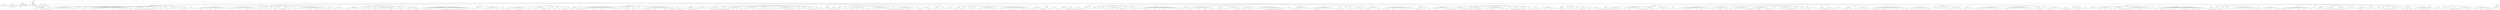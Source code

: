 digraph Tree {
	"t0" [label = "TEI"];
	"t1" [label = "teiHeader"];
	"t2" [label = "fileDesc"];
	"t3" [label = "titleStmt"];
	"t4" [label = "title"];
	"t5" [label = "author"];
	"t6" [label = "editor"];
	"t7" [label = "principal"];
	"t8" [label = "editionStmt"];
	"t9" [label = "edition"];
	"t10" [label = "respStmt"];
	"t11" [label = "name"];
	"t12" [label = "resp"];
	"t13" [label = "respStmt"];
	"t14" [label = "name"];
	"t15" [label = "resp"];
	"t16" [label = "publicationStmt"];
	"t17" [label = "publisher"];
	"t18" [label = "date"];
	"t19" [label = "availability"];
	"t20" [label = "licence"];
	"t21" [label = "idno"];
	"t22" [label = "idno"];
	"t23" [label = "idno"];
	"t24" [label = "idno"];
	"t25" [label = "idno"];
	"t26" [label = "sourceDesc"];
	"t27" [label = "profileDesc"];
	"t28" [label = "creation"];
	"t29" [label = "date"];
	"t30" [label = "langUsage"];
	"t31" [label = "language"];
	"t32" [label = "textClass"];
	"t33" [label = "keywords"];
	"t34" [label = "term"];
	"t35" [label = "text"];
	"t36" [label = "body"];
	"t37" [label = "head"];
	"t38" [label = "lb"];
	"t39" [label = "div"];
	"t40" [label = "head"];
	"t41" [label = "lb"];
	"t42" [label = "lb"];
	"t43" [label = "p"];
	"t44" [label = "p"];
	"t45" [label = "p"];
	"t46" [label = "p"];
	"t47" [label = "p"];
	"t48" [label = "lb"];
	"t49" [label = "p"];
	"t50" [label = "div"];
	"t51" [label = "head"];
	"t52" [label = "div"];
	"t53" [label = "head"];
	"t54" [label = "div"];
	"t55" [label = "head"];
	"t56" [label = "sp"];
	"t57" [label = "l"];
	"t58" [label = "pb"];
	"t59" [label = "l"];
	"t60" [label = "l"];
	"t61" [label = "l"];
	"t62" [label = "l"];
	"t63" [label = "ref"];
	"t64" [label = "l"];
	"t65" [label = "l"];
	"t66" [label = "ref"];
	"t67" [label = "l"];
	"t68" [label = "sp"];
	"t69" [label = "l"];
	"t70" [label = "ref"];
	"t71" [label = "ref"];
	"t72" [label = "l"];
	"t73" [label = "ref"];
	"t74" [label = "l"];
	"t75" [label = "ref"];
	"t76" [label = "l"];
	"t77" [label = "ref"];
	"t78" [label = "sp"];
	"t79" [label = "l"];
	"t80" [label = "l"];
	"t81" [label = "l"];
	"t82" [label = "l"];
	"t83" [label = "l"];
	"t84" [label = "l"];
	"t85" [label = "l"];
	"t86" [label = "l"];
	"t87" [label = "l"];
	"t88" [label = "l"];
	"t89" [label = "l"];
	"t90" [label = "ref"];
	"t91" [label = "l"];
	"t92" [label = "l"];
	"t93" [label = "l"];
	"t94" [label = "l"];
	"t95" [label = "l"];
	"t96" [label = "ref"];
	"t97" [label = "sp"];
	"t98" [label = "l"];
	"t99" [label = "sp"];
	"t100" [label = "l"];
	"t101" [label = "l"];
	"t102" [label = "l"];
	"t103" [label = "l"];
	"t104" [label = "sp"];
	"t105" [label = "l"];
	"t106" [label = "l"];
	"t107" [label = "ref"];
	"t108" [label = "l"];
	"t109" [label = "ref"];
	"t110" [label = "l"];
	"t111" [label = "sp"];
	"t112" [label = "l"];
	"t113" [label = "l"];
	"t114" [label = "l"];
	"t115" [label = "l"];
	"t116" [label = "l"];
	"t117" [label = "ref"];
	"t118" [label = "ref"];
	"t119" [label = "l"];
	"t120" [label = "l"];
	"t121" [label = "l"];
	"t122" [label = "l"];
	"t123" [label = "l"];
	"t124" [label = "l"];
	"t125" [label = "l"];
	"t126" [label = "ref"];
	"t127" [label = "l"];
	"t128" [label = "l"];
	"t129" [label = "l"];
	"t130" [label = "l"];
	"t131" [label = "l"];
	"t132" [label = "l"];
	"t133" [label = "ref"];
	"t134" [label = "l"];
	"t135" [label = "l"];
	"t136" [label = "l"];
	"t137" [label = "l"];
	"t138" [label = "l"];
	"t139" [label = "l"];
	"t140" [label = "ref"];
	"t141" [label = "l"];
	"t142" [label = "ref"];
	"t143" [label = "l"];
	"t144" [label = "l"];
	"t145" [label = "ref"];
	"t146" [label = "l"];
	"t147" [label = "l"];
	"t148" [label = "l"];
	"t149" [label = "ref"];
	"t150" [label = "l"];
	"t151" [label = "ref"];
	"t152" [label = "l"];
	"t153" [label = "sp"];
	"t154" [label = "l"];
	"t155" [label = "sp"];
	"t156" [label = "l"];
	"t157" [label = "ref"];
	"t158" [label = "l"];
	"t159" [label = "l"];
	"t160" [label = "ref"];
	"t161" [label = "l"];
	"t162" [label = "ref"];
	"t163" [label = "ref"];
	"t164" [label = "l"];
	"t165" [label = "ref"];
	"t166" [label = "l"];
	"t167" [label = "l"];
	"t168" [label = "ref"];
	"t169" [label = "sp"];
	"t170" [label = "l"];
	"t171" [label = "ref"];
	"t172" [label = "ref"];
	"t173" [label = "ref"];
	"t174" [label = "l"];
	"t175" [label = "ref"];
	"t176" [label = "ref"];
	"t177" [label = "l"];
	"t178" [label = "sp"];
	"t179" [label = "l"];
	"t180" [label = "l"];
	"t181" [label = "ref"];
	"t182" [label = "ref"];
	"t183" [label = "l"];
	"t184" [label = "l"];
	"t185" [label = "ref"];
	"t186" [label = "l"];
	"t187" [label = "ref"];
	"t188" [label = "l"];
	"t189" [label = "sp"];
	"t190" [label = "l"];
	"t191" [label = "sp"];
	"t192" [label = "l"];
	"t193" [label = "ref"];
	"t194" [label = "l"];
	"t195" [label = "ref"];
	"t196" [label = "sp"];
	"t197" [label = "l"];
	"t198" [label = "l"];
	"t199" [label = "l"];
	"t200" [label = "ref"];
	"t201" [label = "l"];
	"t202" [label = "l"];
	"t203" [label = "sp"];
	"t204" [label = "l"];
	"t205" [label = "l"];
	"t206" [label = "l"];
	"t207" [label = "l"];
	"t208" [label = "l"];
	"t209" [label = "l"];
	"t210" [label = "sp"];
	"t211" [label = "l"];
	"t212" [label = "l"];
	"t213" [label = "l"];
	"t214" [label = "ref"];
	"t215" [label = "sp"];
	"t216" [label = "l"];
	"t217" [label = "ref"];
	"t218" [label = "l"];
	"t219" [label = "ref"];
	"t220" [label = "l"];
	"t221" [label = "sp"];
	"t222" [label = "l"];
	"t223" [label = "sp"];
	"t224" [label = "l"];
	"t225" [label = "l"];
	"t226" [label = "l"];
	"t227" [label = "l"];
	"t228" [label = "l"];
	"t229" [label = "div"];
	"t230" [label = "head"];
	"t231" [label = "sp"];
	"t232" [label = "l"];
	"t233" [label = "l"];
	"t234" [label = "ref"];
	"t235" [label = "l"];
	"t236" [label = "l"];
	"t237" [label = "ref"];
	"t238" [label = "l"];
	"t239" [label = "ref"];
	"t240" [label = "l"];
	"t241" [label = "l"];
	"t242" [label = "l"];
	"t243" [label = "l"];
	"t244" [label = "l"];
	"t245" [label = "l"];
	"t246" [label = "ref"];
	"t247" [label = "l"];
	"t248" [label = "l"];
	"t249" [label = "l"];
	"t250" [label = "ref"];
	"t251" [label = "l"];
	"t252" [label = "ref"];
	"t253" [label = "l"];
	"t254" [label = "l"];
	"t255" [label = "l"];
	"t256" [label = "l"];
	"t257" [label = "l"];
	"t258" [label = "l"];
	"t259" [label = "l"];
	"t260" [label = "l"];
	"t261" [label = "sp"];
	"t262" [label = "l"];
	"t263" [label = "l"];
	"t264" [label = "ref"];
	"t265" [label = "l"];
	"t266" [label = "l"];
	"t267" [label = "l"];
	"t268" [label = "l"];
	"t269" [label = "l"];
	"t270" [label = "l"];
	"t271" [label = "ref"];
	"t272" [label = "l"];
	"t273" [label = "l"];
	"t274" [label = "l"];
	"t275" [label = "l"];
	"t276" [label = "l"];
	"t277" [label = "ref"];
	"t278" [label = "l"];
	"t279" [label = "ref"];
	"t280" [label = "l"];
	"t281" [label = "l"];
	"t282" [label = "l"];
	"t283" [label = "ref"];
	"t284" [label = "l"];
	"t285" [label = "l"];
	"t286" [label = "l"];
	"t287" [label = "sp"];
	"t288" [label = "l"];
	"t289" [label = "ref"];
	"t290" [label = "l"];
	"t291" [label = "sp"];
	"t292" [label = "l"];
	"t293" [label = "ref"];
	"t294" [label = "l"];
	"t295" [label = "sp"];
	"t296" [label = "l"];
	"t297" [label = "l"];
	"t298" [label = "ref"];
	"t299" [label = "l"];
	"t300" [label = "ref"];
	"t301" [label = "sp"];
	"t302" [label = "l"];
	"t303" [label = "l"];
	"t304" [label = "l"];
	"t305" [label = "ref"];
	"t306" [label = "l"];
	"t307" [label = "sp"];
	"t308" [label = "l"];
	"t309" [label = "l"];
	"t310" [label = "ref"];
	"t311" [label = "ref"];
	"t312" [label = "l"];
	"t313" [label = "l"];
	"t314" [label = "l"];
	"t315" [label = "ref"];
	"t316" [label = "l"];
	"t317" [label = "ref"];
	"t318" [label = "sp"];
	"t319" [label = "l"];
	"t320" [label = "l"];
	"t321" [label = "ref"];
	"t322" [label = "ref"];
	"t323" [label = "l"];
	"t324" [label = "ref"];
	"t325" [label = "l"];
	"t326" [label = "l"];
	"t327" [label = "ref"];
	"t328" [label = "l"];
	"t329" [label = "sp"];
	"t330" [label = "l"];
	"t331" [label = "l"];
	"t332" [label = "sp"];
	"t333" [label = "l"];
	"t334" [label = "ref"];
	"t335" [label = "l"];
	"t336" [label = "ref"];
	"t337" [label = "sp"];
	"t338" [label = "l"];
	"t339" [label = "l"];
	"t340" [label = "l"];
	"t341" [label = "l"];
	"t342" [label = "l"];
	"t343" [label = "l"];
	"t344" [label = "l"];
	"t345" [label = "l"];
	"t346" [label = "l"];
	"t347" [label = "ref"];
	"t348" [label = "ref"];
	"t349" [label = "l"];
	"t350" [label = "l"];
	"t351" [label = "ref"];
	"t352" [label = "l"];
	"t353" [label = "l"];
	"t354" [label = "l"];
	"t355" [label = "ref"];
	"t356" [label = "l"];
	"t357" [label = "ref"];
	"t358" [label = "l"];
	"t359" [label = "ref"];
	"t360" [label = "l"];
	"t361" [label = "l"];
	"t362" [label = "ref"];
	"t363" [label = "l"];
	"t364" [label = "l"];
	"t365" [label = "l"];
	"t366" [label = "ref"];
	"t367" [label = "l"];
	"t368" [label = "ref"];
	"t369" [label = "sp"];
	"t370" [label = "l"];
	"t371" [label = "ref"];
	"t372" [label = "ref"];
	"t373" [label = "l"];
	"t374" [label = "sp"];
	"t375" [label = "l"];
	"t376" [label = "l"];
	"t377" [label = "sp"];
	"t378" [label = "l"];
	"t379" [label = "ref"];
	"t380" [label = "l"];
	"t381" [label = "ref"];
	"t382" [label = "l"];
	"t383" [label = "l"];
	"t384" [label = "l"];
	"t385" [label = "ref"];
	"t386" [label = "l"];
	"t387" [label = "l"];
	"t388" [label = "l"];
	"t389" [label = "div"];
	"t390" [label = "head"];
	"t391" [label = "sp"];
	"t392" [label = "l"];
	"t393" [label = "l"];
	"t394" [label = "ref"];
	"t395" [label = "ref"];
	"t396" [label = "l"];
	"t397" [label = "l"];
	"t398" [label = "l"];
	"t399" [label = "l"];
	"t400" [label = "l"];
	"t401" [label = "l"];
	"t402" [label = "ref"];
	"t403" [label = "l"];
	"t404" [label = "l"];
	"t405" [label = "l"];
	"t406" [label = "sp"];
	"t407" [label = "l"];
	"t408" [label = "sp"];
	"t409" [label = "l"];
	"t410" [label = "ref"];
	"t411" [label = "sp"];
	"t412" [label = "l"];
	"t413" [label = "l"];
	"t414" [label = "sp"];
	"t415" [label = "l"];
	"t416" [label = "l"];
	"t417" [label = "ref"];
	"t418" [label = "l"];
	"t419" [label = "sp"];
	"t420" [label = "l"];
	"t421" [label = "sp"];
	"t422" [label = "l"];
	"t423" [label = "l"];
	"t424" [label = "ref"];
	"t425" [label = "ref"];
	"t426" [label = "l"];
	"t427" [label = "l"];
	"t428" [label = "l"];
	"t429" [label = "ref"];
	"t430" [label = "l"];
	"t431" [label = "l"];
	"t432" [label = "ref"];
	"t433" [label = "l"];
	"t434" [label = "l"];
	"t435" [label = "ref"];
	"t436" [label = "l"];
	"t437" [label = "l"];
	"t438" [label = "l"];
	"t439" [label = "l"];
	"t440" [label = "ref"];
	"t441" [label = "ref"];
	"t442" [label = "l"];
	"t443" [label = "l"];
	"t444" [label = "l"];
	"t445" [label = "sp"];
	"t446" [label = "l"];
	"t447" [label = "sp"];
	"t448" [label = "l"];
	"t449" [label = "l"];
	"t450" [label = "ref"];
	"t451" [label = "l"];
	"t452" [label = "ref"];
	"t453" [label = "l"];
	"t454" [label = "ref"];
	"t455" [label = "sp"];
	"t456" [label = "l"];
	"t457" [label = "sp"];
	"t458" [label = "l"];
	"t459" [label = "l"];
	"t460" [label = "l"];
	"t461" [label = "ref"];
	"t462" [label = "l"];
	"t463" [label = "ref"];
	"t464" [label = "l"];
	"t465" [label = "l"];
	"t466" [label = "l"];
	"t467" [label = "ref"];
	"t468" [label = "l"];
	"t469" [label = "ref"];
	"t470" [label = "l"];
	"t471" [label = "ref"];
	"t472" [label = "ref"];
	"t473" [label = "l"];
	"t474" [label = "sp"];
	"t475" [label = "l"];
	"t476" [label = "sp"];
	"t477" [label = "l"];
	"t478" [label = "l"];
	"t479" [label = "ref"];
	"t480" [label = "l"];
	"t481" [label = "l"];
	"t482" [label = "l"];
	"t483" [label = "ref"];
	"t484" [label = "ref"];
	"t485" [label = "l"];
	"t486" [label = "ref"];
	"t487" [label = "l"];
	"t488" [label = "ref"];
	"t489" [label = "l"];
	"t490" [label = "ref"];
	"t491" [label = "l"];
	"t492" [label = "l"];
	"t493" [label = "l"];
	"t494" [label = "l"];
	"t495" [label = "l"];
	"t496" [label = "ref"];
	"t497" [label = "l"];
	"t498" [label = "l"];
	"t499" [label = "l"];
	"t500" [label = "ref"];
	"t501" [label = "l"];
	"t502" [label = "ref"];
	"t503" [label = "l"];
	"t504" [label = "ref"];
	"t505" [label = "ref"];
	"t506" [label = "l"];
	"t507" [label = "ref"];
	"t508" [label = "ref"];
	"t509" [label = "l"];
	"t510" [label = "l"];
	"t511" [label = "l"];
	"t512" [label = "ref"];
	"t513" [label = "ref"];
	"t514" [label = "l"];
	"t515" [label = "l"];
	"t516" [label = "ref"];
	"t517" [label = "l"];
	"t518" [label = "ref"];
	"t519" [label = "l"];
	"t520" [label = "ref"];
	"t521" [label = "l"];
	"t522" [label = "ref"];
	"t523" [label = "l"];
	"t524" [label = "l"];
	"t525" [label = "ref"];
	"t526" [label = "ref"];
	"t527" [label = "l"];
	"t528" [label = "ref"];
	"t529" [label = "l"];
	"t530" [label = "l"];
	"t531" [label = "ref"];
	"t532" [label = "l"];
	"t533" [label = "ref"];
	"t534" [label = "l"];
	"t535" [label = "l"];
	"t536" [label = "l"];
	"t537" [label = "l"];
	"t538" [label = "ref"];
	"t539" [label = "div"];
	"t540" [label = "head"];
	"t541" [label = "sp"];
	"t542" [label = "l"];
	"t543" [label = "l"];
	"t544" [label = "l"];
	"t545" [label = "l"];
	"t546" [label = "l"];
	"t547" [label = "sp"];
	"t548" [label = "l"];
	"t549" [label = "l"];
	"t550" [label = "sp"];
	"t551" [label = "l"];
	"t552" [label = "l"];
	"t553" [label = "ref"];
	"t554" [label = "l"];
	"t555" [label = "l"];
	"t556" [label = "l"];
	"t557" [label = "ref"];
	"t558" [label = "l"];
	"t559" [label = "l"];
	"t560" [label = "l"];
	"t561" [label = "l"];
	"t562" [label = "l"];
	"t563" [label = "ref"];
	"t564" [label = "l"];
	"t565" [label = "l"];
	"t566" [label = "l"];
	"t567" [label = "sp"];
	"t568" [label = "l"];
	"t569" [label = "ref"];
	"t570" [label = "l"];
	"t571" [label = "div"];
	"t572" [label = "head"];
	"t573" [label = "sp"];
	"t574" [label = "l"];
	"t575" [label = "l"];
	"t576" [label = "ref"];
	"t577" [label = "ref"];
	"t578" [label = "l"];
	"t579" [label = "ref"];
	"t580" [label = "l"];
	"t581" [label = "l"];
	"t582" [label = "l"];
	"t583" [label = "l"];
	"t584" [label = "l"];
	"t585" [label = "ref"];
	"t586" [label = "l"];
	"t587" [label = "ref"];
	"t588" [label = "l"];
	"t589" [label = "l"];
	"t590" [label = "ref"];
	"t591" [label = "ref"];
	"t592" [label = "ref"];
	"t593" [label = "l"];
	"t594" [label = "l"];
	"t595" [label = "l"];
	"t596" [label = "l"];
	"t597" [label = "l"];
	"t598" [label = "sp"];
	"t599" [label = "l"];
	"t600" [label = "ref"];
	"t601" [label = "l"];
	"t602" [label = "sp"];
	"t603" [label = "l"];
	"t604" [label = "l"];
	"t605" [label = "l"];
	"t606" [label = "ref"];
	"t607" [label = "l"];
	"t608" [label = "ref"];
	"t609" [label = "l"];
	"t610" [label = "l"];
	"t611" [label = "l"];
	"t612" [label = "l"];
	"t613" [label = "ref"];
	"t614" [label = "l"];
	"t615" [label = "ref"];
	"t616" [label = "ref"];
	"t617" [label = "l"];
	"t618" [label = "l"];
	"t619" [label = "sp"];
	"t620" [label = "l"];
	"t621" [label = "ref"];
	"t622" [label = "l"];
	"t623" [label = "ref"];
	"t624" [label = "l"];
	"t625" [label = "l"];
	"t626" [label = "sp"];
	"t627" [label = "l"];
	"t628" [label = "ref"];
	"t629" [label = "sp"];
	"t630" [label = "l"];
	"t631" [label = "ref"];
	"t632" [label = "l"];
	"t633" [label = "l"];
	"t634" [label = "l"];
	"t635" [label = "ref"];
	"t636" [label = "l"];
	"t637" [label = "sp"];
	"t638" [label = "l"];
	"t639" [label = "l"];
	"t640" [label = "ref"];
	"t641" [label = "l"];
	"t642" [label = "ref"];
	"t643" [label = "ref"];
	"t644" [label = "sp"];
	"t645" [label = "l"];
	"t646" [label = "ref"];
	"t647" [label = "l"];
	"t648" [label = "sp"];
	"t649" [label = "l"];
	"t650" [label = "div"];
	"t651" [label = "head"];
	"t652" [label = "div"];
	"t653" [label = "head"];
	"t654" [label = "sp"];
	"t655" [label = "l"];
	"t656" [label = "ref"];
	"t657" [label = "l"];
	"t658" [label = "l"];
	"t659" [label = "ref"];
	"t660" [label = "l"];
	"t661" [label = "l"];
	"t662" [label = "ref"];
	"t663" [label = "sp"];
	"t664" [label = "l"];
	"t665" [label = "ref"];
	"t666" [label = "l"];
	"t667" [label = "ref"];
	"t668" [label = "sp"];
	"t669" [label = "l"];
	"t670" [label = "ref"];
	"t671" [label = "l"];
	"t672" [label = "ref"];
	"t673" [label = "l"];
	"t674" [label = "l"];
	"t675" [label = "ref"];
	"t676" [label = "l"];
	"t677" [label = "l"];
	"t678" [label = "l"];
	"t679" [label = "l"];
	"t680" [label = "l"];
	"t681" [label = "l"];
	"t682" [label = "ref"];
	"t683" [label = "l"];
	"t684" [label = "l"];
	"t685" [label = "l"];
	"t686" [label = "l"];
	"t687" [label = "l"];
	"t688" [label = "ref"];
	"t689" [label = "l"];
	"t690" [label = "l"];
	"t691" [label = "l"];
	"t692" [label = "l"];
	"t693" [label = "l"];
	"t694" [label = "l"];
	"t695" [label = "l"];
	"t696" [label = "l"];
	"t697" [label = "l"];
	"t698" [label = "ref"];
	"t699" [label = "l"];
	"t700" [label = "l"];
	"t701" [label = "l"];
	"t702" [label = "ref"];
	"t703" [label = "sp"];
	"t704" [label = "l"];
	"t705" [label = "l"];
	"t706" [label = "l"];
	"t707" [label = "sp"];
	"t708" [label = "l"];
	"t709" [label = "sp"];
	"t710" [label = "l"];
	"t711" [label = "ref"];
	"t712" [label = "l"];
	"t713" [label = "ref"];
	"t714" [label = "sp"];
	"t715" [label = "l"];
	"t716" [label = "ref"];
	"t717" [label = "sp"];
	"t718" [label = "l"];
	"t719" [label = "sp"];
	"t720" [label = "l"];
	"t721" [label = "l"];
	"t722" [label = "ref"];
	"t723" [label = "l"];
	"t724" [label = "ref"];
	"t725" [label = "l"];
	"t726" [label = "l"];
	"t727" [label = "sp"];
	"t728" [label = "l"];
	"t729" [label = "ref"];
	"t730" [label = "l"];
	"t731" [label = "l"];
	"t732" [label = "sp"];
	"t733" [label = "l"];
	"t734" [label = "l"];
	"t735" [label = "ref"];
	"t736" [label = "l"];
	"t737" [label = "ref"];
	"t738" [label = "l"];
	"t739" [label = "ref"];
	"t740" [label = "l"];
	"t741" [label = "ref"];
	"t742" [label = "l"];
	"t743" [label = "ref"];
	"t744" [label = "l"];
	"t745" [label = "l"];
	"t746" [label = "l"];
	"t747" [label = "ref"];
	"t748" [label = "ref"];
	"t749" [label = "l"];
	"t750" [label = "l"];
	"t751" [label = "l"];
	"t752" [label = "l"];
	"t753" [label = "l"];
	"t754" [label = "l"];
	"t755" [label = "l"];
	"t756" [label = "ref"];
	"t757" [label = "l"];
	"t758" [label = "ref"];
	"t759" [label = "l"];
	"t760" [label = "l"];
	"t761" [label = "l"];
	"t762" [label = "ref"];
	"t763" [label = "l"];
	"t764" [label = "ref"];
	"t765" [label = "ref"];
	"t766" [label = "l"];
	"t767" [label = "l"];
	"t768" [label = "ref"];
	"t769" [label = "sp"];
	"t770" [label = "l"];
	"t771" [label = "l"];
	"t772" [label = "ref"];
	"t773" [label = "l"];
	"t774" [label = "ref"];
	"t775" [label = "l"];
	"t776" [label = "ref"];
	"t777" [label = "sp"];
	"t778" [label = "l"];
	"t779" [label = "ref"];
	"t780" [label = "l"];
	"t781" [label = "ref"];
	"t782" [label = "div"];
	"t783" [label = "head"];
	"t784" [label = "sp"];
	"t785" [label = "l"];
	"t786" [label = "l"];
	"t787" [label = "l"];
	"t788" [label = "l"];
	"t789" [label = "ref"];
	"t790" [label = "l"];
	"t791" [label = "l"];
	"t792" [label = "ref"];
	"t793" [label = "l"];
	"t794" [label = "ref"];
	"t795" [label = "ref"];
	"t796" [label = "ref"];
	"t797" [label = "ref"];
	"t798" [label = "l"];
	"t799" [label = "sp"];
	"t800" [label = "l"];
	"t801" [label = "l"];
	"t802" [label = "l"];
	"t803" [label = "l"];
	"t804" [label = "l"];
	"t805" [label = "l"];
	"t806" [label = "l"];
	"t807" [label = "l"];
	"t808" [label = "l"];
	"t809" [label = "sp"];
	"t810" [label = "l"];
	"t811" [label = "l"];
	"t812" [label = "ref"];
	"t813" [label = "l"];
	"t814" [label = "l"];
	"t815" [label = "ref"];
	"t816" [label = "ref"];
	"t817" [label = "l"];
	"t818" [label = "l"];
	"t819" [label = "l"];
	"t820" [label = "ref"];
	"t821" [label = "ref"];
	"t822" [label = "l"];
	"t823" [label = "ref"];
	"t824" [label = "sp"];
	"t825" [label = "l"];
	"t826" [label = "l"];
	"t827" [label = "ref"];
	"t828" [label = "ref"];
	"t829" [label = "ref"];
	"t830" [label = "l"];
	"t831" [label = "ref"];
	"t832" [label = "l"];
	"t833" [label = "ref"];
	"t834" [label = "sp"];
	"t835" [label = "l"];
	"t836" [label = "ref"];
	"t837" [label = "ref"];
	"t838" [label = "l"];
	"t839" [label = "ref"];
	"t840" [label = "l"];
	"t841" [label = "l"];
	"t842" [label = "l"];
	"t843" [label = "l"];
	"t844" [label = "ref"];
	"t845" [label = "l"];
	"t846" [label = "l"];
	"t847" [label = "ref"];
	"t848" [label = "l"];
	"t849" [label = "l"];
	"t850" [label = "l"];
	"t851" [label = "ref"];
	"t852" [label = "l"];
	"t853" [label = "sp"];
	"t854" [label = "l"];
	"t855" [label = "sp"];
	"t856" [label = "l"];
	"t857" [label = "ref"];
	"t858" [label = "l"];
	"t859" [label = "l"];
	"t860" [label = "l"];
	"t861" [label = "l"];
	"t862" [label = "l"];
	"t863" [label = "ref"];
	"t864" [label = "l"];
	"t865" [label = "l"];
	"t866" [label = "l"];
	"t867" [label = "l"];
	"t868" [label = "ref"];
	"t869" [label = "sp"];
	"t870" [label = "l"];
	"t871" [label = "sp"];
	"t872" [label = "l"];
	"t873" [label = "ref"];
	"t874" [label = "l"];
	"t875" [label = "l"];
	"t876" [label = "ref"];
	"t877" [label = "l"];
	"t878" [label = "l"];
	"t879" [label = "ref"];
	"t880" [label = "l"];
	"t881" [label = "sp"];
	"t882" [label = "l"];
	"t883" [label = "l"];
	"t884" [label = "ref"];
	"t885" [label = "l"];
	"t886" [label = "l"];
	"t887" [label = "ref"];
	"t888" [label = "sp"];
	"t889" [label = "l"];
	"t890" [label = "sp"];
	"t891" [label = "l"];
	"t892" [label = "l"];
	"t893" [label = "l"];
	"t894" [label = "l"];
	"t895" [label = "ref"];
	"t896" [label = "l"];
	"t897" [label = "l"];
	"t898" [label = "l"];
	"t899" [label = "ref"];
	"t900" [label = "ref"];
	"t901" [label = "l"];
	"t902" [label = "l"];
	"t903" [label = "ref"];
	"t904" [label = "l"];
	"t905" [label = "ref"];
	"t906" [label = "l"];
	"t907" [label = "ref"];
	"t908" [label = "l"];
	"t909" [label = "ref"];
	"t910" [label = "l"];
	"t911" [label = "ref"];
	"t912" [label = "l"];
	"t913" [label = "sp"];
	"t914" [label = "l"];
	"t915" [label = "l"];
	"t916" [label = "ref"];
	"t917" [label = "l"];
	"t918" [label = "ref"];
	"t919" [label = "l"];
	"t920" [label = "sp"];
	"t921" [label = "l"];
	"t922" [label = "l"];
	"t923" [label = "sp"];
	"t924" [label = "l"];
	"t925" [label = "sp"];
	"t926" [label = "l"];
	"t927" [label = "l"];
	"t928" [label = "ref"];
	"t929" [label = "l"];
	"t930" [label = "ref"];
	"t931" [label = "l"];
	"t932" [label = "ref"];
	"t933" [label = "ref"];
	"t934" [label = "l"];
	"t935" [label = "sp"];
	"t936" [label = "l"];
	"t937" [label = "sp"];
	"t938" [label = "l"];
	"t939" [label = "ref"];
	"t940" [label = "ref"];
	"t941" [label = "l"];
	"t942" [label = "l"];
	"t943" [label = "ref"];
	"t944" [label = "ref"];
	"t945" [label = "sp"];
	"t946" [label = "l"];
	"t947" [label = "l"];
	"t948" [label = "l"];
	"t949" [label = "ref"];
	"t950" [label = "div"];
	"t951" [label = "head"];
	"t952" [label = "sp"];
	"t953" [label = "l"];
	"t954" [label = "l"];
	"t955" [label = "l"];
	"t956" [label = "ref"];
	"t957" [label = "l"];
	"t958" [label = "ref"];
	"t959" [label = "l"];
	"t960" [label = "div"];
	"t961" [label = "head"];
	"t962" [label = "sp"];
	"t963" [label = "l"];
	"t964" [label = "ref"];
	"t965" [label = "pb"];
	"t966" [label = "l"];
	"t967" [label = "ref"];
	"t968" [label = "l"];
	"t969" [label = "ref"];
	"t970" [label = "sp"];
	"t971" [label = "l"];
	"t972" [label = "l"];
	"t973" [label = "ref"];
	"t974" [label = "l"];
	"t975" [label = "ref"];
	"t976" [label = "l"];
	"t977" [label = "l"];
	"t978" [label = "sp"];
	"t979" [label = "l"];
	"t980" [label = "l"];
	"t981" [label = "l"];
	"t982" [label = "ref"];
	"t983" [label = "sp"];
	"t984" [label = "l"];
	"t985" [label = "sp"];
	"t986" [label = "l"];
	"t987" [label = "l"];
	"t988" [label = "ref"];
	"t989" [label = "l"];
	"t990" [label = "ref"];
	"t991" [label = "l"];
	"t992" [label = "l"];
	"t993" [label = "l"];
	"t994" [label = "l"];
	"t995" [label = "ref"];
	"t996" [label = "l"];
	"t997" [label = "l"];
	"t998" [label = "l"];
	"t999" [label = "l"];
	"t1000" [label = "ref"];
	"t1001" [label = "l"];
	"t1002" [label = "l"];
	"t1003" [label = "sp"];
	"t1004" [label = "l"];
	"t1005" [label = "ref"];
	"t1006" [label = "sp"];
	"t1007" [label = "l"];
	"t1008" [label = "ref"];
	"t1009" [label = "l"];
	"t1010" [label = "l"];
	"t1011" [label = "l"];
	"t1012" [label = "ref"];
	"t1013" [label = "l"];
	"t1014" [label = "l"];
	"t1015" [label = "l"];
	"t1016" [label = "ref"];
	"t1017" [label = "l"];
	"t1018" [label = "l"];
	"t1019" [label = "l"];
	"t1020" [label = "l"];
	"t1021" [label = "l"];
	"t1022" [label = "l"];
	"t1023" [label = "l"];
	"t1024" [label = "ref"];
	"t1025" [label = "l"];
	"t1026" [label = "ref"];
	"t1027" [label = "l"];
	"t1028" [label = "ref"];
	"t1029" [label = "sp"];
	"t1030" [label = "l"];
	"t1031" [label = "ref"];
	"t1032" [label = "l"];
	"t1033" [label = "ref"];
	"t1034" [label = "ref"];
	"t1035" [label = "l"];
	"t1036" [label = "sp"];
	"t1037" [label = "l"];
	"t1038" [label = "l"];
	"t1039" [label = "ref"];
	"t1040" [label = "ref"];
	"t1041" [label = "ref"];
	"t1042" [label = "l"];
	"t1043" [label = "l"];
	"t1044" [label = "ref"];
	"t1045" [label = "l"];
	"t1046" [label = "ref"];
	"t1047" [label = "l"];
	"t1048" [label = "ref"];
	"t1049" [label = "l"];
	"t1050" [label = "l"];
	"t1051" [label = "ref"];
	"t1052" [label = "l"];
	"t1053" [label = "ref"];
	"t1054" [label = "l"];
	"t1055" [label = "ref"];
	"t1056" [label = "l"];
	"t1057" [label = "l"];
	"t1058" [label = "l"];
	"t1059" [label = "l"];
	"t1060" [label = "sp"];
	"t1061" [label = "l"];
	"t1062" [label = "l"];
	"t1063" [label = "ref"];
	"t1064" [label = "l"];
	"t1065" [label = "ref"];
	"t1066" [label = "sp"];
	"t1067" [label = "l"];
	"t1068" [label = "ref"];
	"t1069" [label = "l"];
	"t1070" [label = "l"];
	"t1071" [label = "l"];
	"t1072" [label = "l"];
	"t1073" [label = "l"];
	"t1074" [label = "ref"];
	"t1075" [label = "l"];
	"t1076" [label = "ref"];
	"t1077" [label = "l"];
	"t1078" [label = "l"];
	"t1079" [label = "div"];
	"t1080" [label = "head"];
	"t1081" [label = "sp"];
	"t1082" [label = "l"];
	"t1083" [label = "ref"];
	"t1084" [label = "l"];
	"t1085" [label = "l"];
	"t1086" [label = "l"];
	"t1087" [label = "sp"];
	"t1088" [label = "l"];
	"t1089" [label = "sp"];
	"t1090" [label = "l"];
	"t1091" [label = "ref"];
	"t1092" [label = "l"];
	"t1093" [label = "l"];
	"t1094" [label = "l"];
	"t1095" [label = "sp"];
	"t1096" [label = "l"];
	"t1097" [label = "l"];
	"t1098" [label = "l"];
	"t1099" [label = "l"];
	"t1100" [label = "l"];
	"t1101" [label = "l"];
	"t1102" [label = "div"];
	"t1103" [label = "head"];
	"t1104" [label = "sp"];
	"t1105" [label = "l"];
	"t1106" [label = "ref"];
	"t1107" [label = "ref"];
	"t1108" [label = "l"];
	"t1109" [label = "l"];
	"t1110" [label = "l"];
	"t1111" [label = "ref"];
	"t1112" [label = "sp"];
	"t1113" [label = "l"];
	"t1114" [label = "ref"];
	"t1115" [label = "l"];
	"t1116" [label = "ref"];
	"t1117" [label = "l"];
	"t1118" [label = "l"];
	"t1119" [label = "sp"];
	"t1120" [label = "l"];
	"t1121" [label = "l"];
	"t1122" [label = "l"];
	"t1123" [label = "l"];
	"t1124" [label = "ref"];
	"t1125" [label = "sp"];
	"t1126" [label = "l"];
	"t1127" [label = "sp"];
	"t1128" [label = "l"];
	"t1129" [label = "l"];
	"t1130" [label = "l"];
	"t1131" [label = "sp"];
	"t1132" [label = "l"];
	"t1133" [label = "l"];
	"t1134" [label = "ref"];
	"t1135" [label = "l"];
	"t1136" [label = "l"];
	"t1137" [label = "l"];
	"t1138" [label = "l"];
	"t1139" [label = "l"];
	"t1140" [label = "l"];
	"t1141" [label = "l"];
	"t1142" [label = "l"];
	"t1143" [label = "l"];
	"t1144" [label = "ref"];
	"t1145" [label = "l"];
	"t1146" [label = "l"];
	"t1147" [label = "l"];
	"t1148" [label = "sp"];
	"t1149" [label = "l"];
	"t1150" [label = "l"];
	"t1151" [label = "l"];
	"t1152" [label = "ref"];
	"t1153" [label = "l"];
	"t1154" [label = "l"];
	"t1155" [label = "l"];
	"t1156" [label = "l"];
	"t1157" [label = "l"];
	"t1158" [label = "l"];
	"t1159" [label = "ref"];
	"t1160" [label = "l"];
	"t1161" [label = "ref"];
	"t1162" [label = "l"];
	"t1163" [label = "l"];
	"t1164" [label = "ref"];
	"t1165" [label = "l"];
	"t1166" [label = "l"];
	"t1167" [label = "l"];
	"t1168" [label = "l"];
	"t1169" [label = "l"];
	"t1170" [label = "l"];
	"t1171" [label = "ref"];
	"t1172" [label = "l"];
	"t1173" [label = "l"];
	"t1174" [label = "ref"];
	"t1175" [label = "l"];
	"t1176" [label = "l"];
	"t1177" [label = "sp"];
	"t1178" [label = "l"];
	"t1179" [label = "ref"];
	"t1180" [label = "sp"];
	"t1181" [label = "l"];
	"t1182" [label = "ref"];
	"t1183" [label = "l"];
	"t1184" [label = "ref"];
	"t1185" [label = "l"];
	"t1186" [label = "l"];
	"t1187" [label = "ref"];
	"t1188" [label = "l"];
	"t1189" [label = "l"];
	"t1190" [label = "l"];
	"t1191" [label = "ref"];
	"t1192" [label = "l"];
	"t1193" [label = "ref"];
	"t1194" [label = "l"];
	"t1195" [label = "ref"];
	"t1196" [label = "ref"];
	"t1197" [label = "div"];
	"t1198" [label = "head"];
	"t1199" [label = "sp"];
	"t1200" [label = "l"];
	"t1201" [label = "l"];
	"t1202" [label = "l"];
	"t1203" [label = "l"];
	"t1204" [label = "ref"];
	"t1205" [label = "sp"];
	"t1206" [label = "l"];
	"t1207" [label = "l"];
	"t1208" [label = "l"];
	"t1209" [label = "l"];
	"t1210" [label = "l"];
	"t1211" [label = "ref"];
	"t1212" [label = "l"];
	"t1213" [label = "div"];
	"t1214" [label = "head"];
	"t1215" [label = "sp"];
	"t1216" [label = "l"];
	"t1217" [label = "ref"];
	"t1218" [label = "l"];
	"t1219" [label = "l"];
	"t1220" [label = "l"];
	"t1221" [label = "l"];
	"t1222" [label = "l"];
	"t1223" [label = "l"];
	"t1224" [label = "ref"];
	"t1225" [label = "sp"];
	"t1226" [label = "l"];
	"t1227" [label = "ref"];
	"t1228" [label = "ref"];
	"t1229" [label = "ref"];
	"t1230" [label = "l"];
	"t1231" [label = "l"];
	"t1232" [label = "l"];
	"t1233" [label = "ref"];
	"t1234" [label = "ref"];
	"t1235" [label = "sp"];
	"t1236" [label = "l"];
	"t1237" [label = "ref"];
	"t1238" [label = "l"];
	"t1239" [label = "ref"];
	"t1240" [label = "l"];
	"t1241" [label = "ref"];
	"t1242" [label = "l"];
	"t1243" [label = "ref"];
	"t1244" [label = "l"];
	"t1245" [label = "ref"];
	"t1246" [label = "ref"];
	"t1247" [label = "l"];
	"t1248" [label = "ref"];
	"t1249" [label = "div"];
	"t1250" [label = "head"];
	"t1251" [label = "div"];
	"t1252" [label = "head"];
	"t1253" [label = "sp"];
	"t1254" [label = "l"];
	"t1255" [label = "l"];
	"t1256" [label = "l"];
	"t1257" [label = "sp"];
	"t1258" [label = "l"];
	"t1259" [label = "l"];
	"t1260" [label = "l"];
	"t1261" [label = "div"];
	"t1262" [label = "head"];
	"t1263" [label = "sp"];
	"t1264" [label = "l"];
	"t1265" [label = "l"];
	"t1266" [label = "l"];
	"t1267" [label = "sp"];
	"t1268" [label = "l"];
	"t1269" [label = "sp"];
	"t1270" [label = "l"];
	"t1271" [label = "l"];
	"t1272" [label = "sp"];
	"t1273" [label = "l"];
	"t1274" [label = "l"];
	"t1275" [label = "l"];
	"t1276" [label = "sp"];
	"t1277" [label = "l"];
	"t1278" [label = "ref"];
	"t1279" [label = "l"];
	"t1280" [label = "l"];
	"t1281" [label = "l"];
	"t1282" [label = "ref"];
	"t1283" [label = "l"];
	"t1284" [label = "l"];
	"t1285" [label = "ref"];
	"t1286" [label = "l"];
	"t1287" [label = "l"];
	"t1288" [label = "l"];
	"t1289" [label = "ref"];
	"t1290" [label = "l"];
	"t1291" [label = "l"];
	"t1292" [label = "l"];
	"t1293" [label = "ref"];
	"t1294" [label = "ref"];
	"t1295" [label = "l"];
	"t1296" [label = "ref"];
	"t1297" [label = "sp"];
	"t1298" [label = "l"];
	"t1299" [label = "l"];
	"t1300" [label = "ref"];
	"t1301" [label = "l"];
	"t1302" [label = "l"];
	"t1303" [label = "sp"];
	"t1304" [label = "l"];
	"t1305" [label = "l"];
	"t1306" [label = "l"];
	"t1307" [label = "ref"];
	"t1308" [label = "ref"];
	"t1309" [label = "l"];
	"t1310" [label = "l"];
	"t1311" [label = "ref"];
	"t1312" [label = "sp"];
	"t1313" [label = "l"];
	"t1314" [label = "sp"];
	"t1315" [label = "l"];
	"t1316" [label = "l"];
	"t1317" [label = "l"];
	"t1318" [label = "l"];
	"t1319" [label = "l"];
	"t1320" [label = "ref"];
	"t1321" [label = "l"];
	"t1322" [label = "ref"];
	"t1323" [label = "l"];
	"t1324" [label = "ref"];
	"t1325" [label = "l"];
	"t1326" [label = "l"];
	"t1327" [label = "l"];
	"t1328" [label = "l"];
	"t1329" [label = "l"];
	"t1330" [label = "ref"];
	"t1331" [label = "l"];
	"t1332" [label = "l"];
	"t1333" [label = "l"];
	"t1334" [label = "ref"];
	"t1335" [label = "l"];
	"t1336" [label = "l"];
	"t1337" [label = "l"];
	"t1338" [label = "ref"];
	"t1339" [label = "l"];
	"t1340" [label = "ref"];
	"t1341" [label = "l"];
	"t1342" [label = "l"];
	"t1343" [label = "l"];
	"t1344" [label = "l"];
	"t1345" [label = "l"];
	"t1346" [label = "l"];
	"t1347" [label = "l"];
	"t1348" [label = "l"];
	"t1349" [label = "l"];
	"t1350" [label = "ref"];
	"t1351" [label = "l"];
	"t1352" [label = "ref"];
	"t1353" [label = "l"];
	"t1354" [label = "l"];
	"t1355" [label = "ref"];
	"t1356" [label = "div"];
	"t1357" [label = "head"];
	"t1358" [label = "sp"];
	"t1359" [label = "l"];
	"t1360" [label = "l"];
	"t1361" [label = "sp"];
	"t1362" [label = "l"];
	"t1363" [label = "l"];
	"t1364" [label = "ref"];
	"t1365" [label = "sp"];
	"t1366" [label = "l"];
	"t1367" [label = "l"];
	"t1368" [label = "ref"];
	"t1369" [label = "l"];
	"t1370" [label = "l"];
	"t1371" [label = "l"];
	"t1372" [label = "l"];
	"t1373" [label = "l"];
	"t1374" [label = "l"];
	"t1375" [label = "ref"];
	"t1376" [label = "l"];
	"t1377" [label = "l"];
	"t1378" [label = "l"];
	"t1379" [label = "l"];
	"t1380" [label = "ref"];
	"t1381" [label = "ref"];
	"t1382" [label = "l"];
	"t1383" [label = "l"];
	"t1384" [label = "l"];
	"t1385" [label = "l"];
	"t1386" [label = "l"];
	"t1387" [label = "ref"];
	"t1388" [label = "l"];
	"t1389" [label = "ref"];
	"t1390" [label = "sp"];
	"t1391" [label = "l"];
	"t1392" [label = "l"];
	"t1393" [label = "l"];
	"t1394" [label = "l"];
	"t1395" [label = "ref"];
	"t1396" [label = "ref"];
	"t1397" [label = "ref"];
	"t1398" [label = "l"];
	"t1399" [label = "l"];
	"t1400" [label = "l"];
	"t1401" [label = "l"];
	"t1402" [label = "ref"];
	"t1403" [label = "sp"];
	"t1404" [label = "l"];
	"t1405" [label = "l"];
	"t1406" [label = "l"];
	"t1407" [label = "l"];
	"t1408" [label = "l"];
	"t1409" [label = "l"];
	"t1410" [label = "l"];
	"t1411" [label = "ref"];
	"t1412" [label = "l"];
	"t1413" [label = "ref"];
	"t1414" [label = "l"];
	"t1415" [label = "ref"];
	"t1416" [label = "l"];
	"t1417" [label = "ref"];
	"t1418" [label = "l"];
	"t1419" [label = "sp"];
	"t1420" [label = "l"];
	"t1421" [label = "ref"];
	"t1422" [label = "l"];
	"t1423" [label = "ref"];
	"t1424" [label = "l"];
	"t1425" [label = "l"];
	"t1426" [label = "l"];
	"t1427" [label = "l"];
	"t1428" [label = "ref"];
	"t1429" [label = "ref"];
	"t1430" [label = "l"];
	"t1431" [label = "l"];
	"t1432" [label = "l"];
	"t1433" [label = "l"];
	"t1434" [label = "sp"];
	"t1435" [label = "l"];
	"t1436" [label = "l"];
	"t1437" [label = "l"];
	"t1438" [label = "l"];
	"t1439" [label = "l"];
	"t1440" [label = "l"];
	"t1441" [label = "l"];
	"t1442" [label = "l"];
	"t1443" [label = "l"];
	"t1444" [label = "ref"];
	"t1445" [label = "l"];
	"t1446" [label = "ref"];
	"t1447" [label = "l"];
	"t1448" [label = "ref"];
	"t1449" [label = "l"];
	"t1450" [label = "ref"];
	"t1451" [label = "ref"];
	"t1452" [label = "ref"];
	"t1453" [label = "ref"];
	"t1454" [label = "l"];
	"t1455" [label = "l"];
	"t1456" [label = "ref"];
	"t1457" [label = "ref"];
	"t1458" [label = "l"];
	"t1459" [label = "ref"];
	"t1460" [label = "l"];
	"t1461" [label = "ref"];
	"t1462" [label = "ref"];
	"t1463" [label = "ref"];
	"t1464" [label = "l"];
	"t1465" [label = "l"];
	"t1466" [label = "l"];
	"t1467" [label = "l"];
	"t1468" [label = "sp"];
	"t1469" [label = "l"];
	"t1470" [label = "l"];
	"t1471" [label = "l"];
	"t1472" [label = "l"];
	"t1473" [label = "l"];
	"t1474" [label = "l"];
	"t1475" [label = "ref"];
	"t1476" [label = "div"];
	"t1477" [label = "head"];
	"t1478" [label = "sp"];
	"t1479" [label = "l"];
	"t1480" [label = "sp"];
	"t1481" [label = "l"];
	"t1482" [label = "ref"];
	"t1483" [label = "l"];
	"t1484" [label = "ref"];
	"t1485" [label = "l"];
	"t1486" [label = "l"];
	"t1487" [label = "ref"];
	"t1488" [label = "l"];
	"t1489" [label = "l"];
	"t1490" [label = "l"];
	"t1491" [label = "l"];
	"t1492" [label = "sp"];
	"t1493" [label = "l"];
	"t1494" [label = "sp"];
	"t1495" [label = "l"];
	"t1496" [label = "div"];
	"t1497" [label = "head"];
	"t1498" [label = "sp"];
	"t1499" [label = "l"];
	"t1500" [label = "l"];
	"t1501" [label = "l"];
	"t1502" [label = "l"];
	"t1503" [label = "ref"];
	"t1504" [label = "l"];
	"t1505" [label = "l"];
	"t1506" [label = "ref"];
	"t1507" [label = "ref"];
	"t1508" [label = "l"];
	"t1509" [label = "ref"];
	"t1510" [label = "l"];
	"t1511" [label = "l"];
	"t1512" [label = "l"];
	"t1513" [label = "ref"];
	"t1514" [label = "l"];
	"t1515" [label = "l"];
	"t1516" [label = "l"];
	"t1517" [label = "l"];
	"t1518" [label = "l"];
	"t1519" [label = "ref"];
	"t1520" [label = "l"];
	"t1521" [label = "l"];
	"t1522" [label = "l"];
	"t1523" [label = "sp"];
	"t1524" [label = "l"];
	"t1525" [label = "l"];
	"t1526" [label = "ref"];
	"t1527" [label = "l"];
	"t1528" [label = "ref"];
	"t1529" [label = "l"];
	"t1530" [label = "l"];
	"t1531" [label = "ref"];
	"t1532" [label = "ref"];
	"t1533" [label = "sp"];
	"t1534" [label = "l"];
	"t1535" [label = "l"];
	"t1536" [label = "l"];
	"t1537" [label = "l"];
	"t1538" [label = "sp"];
	"t1539" [label = "l"];
	"t1540" [label = "ref"];
	"t1541" [label = "l"];
	"t1542" [label = "l"];
	"t1543" [label = "ref"];
	"t1544" [label = "sp"];
	"t1545" [label = "l"];
	"t1546" [label = "l"];
	"t1547" [label = "l"];
	"t1548" [label = "l"];
	"t1549" [label = "l"];
	"t1550" [label = "l"];
	"t1551" [label = "ref"];
	"t1552" [label = "ref"];
	"t1553" [label = "l"];
	"t1554" [label = "l"];
	"t1555" [label = "l"];
	"t1556" [label = "sp"];
	"t1557" [label = "l"];
	"t1558" [label = "ref"];
	"t1559" [label = "l"];
	"t1560" [label = "ref"];
	"t1561" [label = "ref"];
	"t1562" [label = "l"];
	"t1563" [label = "l"];
	"t1564" [label = "l"];
	"t1565" [label = "l"];
	"t1566" [label = "l"];
	"t1567" [label = "l"];
	"t1568" [label = "l"];
	"t1569" [label = "ref"];
	"t1570" [label = "l"];
	"t1571" [label = "ref"];
	"t1572" [label = "l"];
	"t1573" [label = "sp"];
	"t1574" [label = "l"];
	"t1575" [label = "l"];
	"t1576" [label = "ref"];
	"t1577" [label = "l"];
	"t1578" [label = "l"];
	"t1579" [label = "ref"];
	"t1580" [label = "l"];
	"t1581" [label = "ref"];
	"t1582" [label = "l"];
	"t1583" [label = "l"];
	"t1584" [label = "l"];
	"t1585" [label = "ref"];
	"t1586" [label = "l"];
	"t1587" [label = "l"];
	"t1588" [label = "l"];
	"t1589" [label = "l"];
	"t1590" [label = "l"];
	"t1591" [label = "l"];
	"t1592" [label = "ref"];
	"t1593" [label = "l"];
	"t1594" [label = "l"];
	"t1595" [label = "l"];
	"t1596" [label = "ref"];
	"t1597" [label = "l"];
	"t1598" [label = "l"];
	"t1599" [label = "l"];
	"t1600" [label = "l"];
	"t1601" [label = "l"];
	"t1602" [label = "l"];
	"t1603" [label = "l"];
	"t1604" [label = "div"];
	"t1605" [label = "head"];
	"t1606" [label = "sp"];
	"t1607" [label = "l"];
	"t1608" [label = "ref"];
	"t1609" [label = "l"];
	"t1610" [label = "ref"];
	"t1611" [label = "ref"];
	"t1612" [label = "l"];
	"t1613" [label = "ref"];
	"t1614" [label = "l"];
	"t1615" [label = "l"];
	"t1616" [label = "l"];
	"t1617" [label = "ref"];
	"t1618" [label = "sp"];
	"t1619" [label = "l"];
	"t1620" [label = "sp"];
	"t1621" [label = "l"];
	"t1622" [label = "l"];
	"t1623" [label = "div"];
	"t1624" [label = "head"];
	"t1625" [label = "sp"];
	"t1626" [label = "l"];
	"t1627" [label = "ref"];
	"t1628" [label = "l"];
	"t1629" [label = "l"];
	"t1630" [label = "l"];
	"t1631" [label = "l"];
	"t1632" [label = "ref"];
	"t1633" [label = "l"];
	"t1634" [label = "l"];
	"t1635" [label = "l"];
	"t1636" [label = "l"];
	"t1637" [label = "l"];
	"t1638" [label = "l"];
	"t1639" [label = "l"];
	"t1640" [label = "ref"];
	"t1641" [label = "l"];
	"t1642" [label = "ref"];
	"t1643" [label = "l"];
	"t1644" [label = "l"];
	"t1645" [label = "ref"];
	"t1646" [label = "ref"];
	"t1647" [label = "l"];
	"t1648" [label = "ref"];
	"t1649" [label = "ref"];
	"t1650" [label = "sp"];
	"t1651" [label = "l"];
	"t1652" [label = "ref"];
	"t1653" [label = "l"];
	"t1654" [label = "l"];
	"t1655" [label = "ref"];
	"t1656" [label = "l"];
	"t1657" [label = "l"];
	"t1658" [label = "l"];
	"t1659" [label = "ref"];
	"t1660" [label = "l"];
	"t1661" [label = "l"];
	"t1662" [label = "ref"];
	"t1663" [label = "l"];
	"t1664" [label = "ref"];
	"t1665" [label = "ref"];
	"t1666" [label = "l"];
	"t1667" [label = "ref"];
	"t1668" [label = "sp"];
	"t1669" [label = "l"];
	"t1670" [label = "sp"];
	"t1671" [label = "l"];
	"t1672" [label = "l"];
	"t1673" [label = "ref"];
	"t1674" [label = "ref"];
	"t1675" [label = "l"];
	"t1676" [label = "ref"];
	"t1677" [label = "l"];
	"t1678" [label = "l"];
	"t1679" [label = "ref"];
	"t1680" [label = "l"];
	"t1681" [label = "ref"];
	"t1682" [label = "l"];
	"t1683" [label = "l"];
	"t1684" [label = "ref"];
	"t1685" [label = "ref"];
	"t1686" [label = "ref"];
	"t1687" [label = "l"];
	"t1688" [label = "l"];
	"t1689" [label = "ref"];
	"t1690" [label = "l"];
	"t1691" [label = "sp"];
	"t1692" [label = "l"];
	"t1693" [label = "l"];
	"t1694" [label = "ref"];
	"t1695" [label = "l"];
	"t1696" [label = "l"];
	"t1697" [label = "l"];
	"t1698" [label = "l"];
	"t1699" [label = "ref"];
	"t1700" [label = "ref"];
	"t1701" [label = "l"];
	"t1702" [label = "l"];
	"t1703" [label = "ref"];
	"t1704" [label = "l"];
	"t1705" [label = "l"];
	"t1706" [label = "l"];
	"t1707" [label = "l"];
	"t1708" [label = "l"];
	"t1709" [label = "l"];
	"t1710" [label = "ref"];
	"t1711" [label = "l"];
	"t1712" [label = "l"];
	"t1713" [label = "ref"];
	"t1714" [label = "sp"];
	"t1715" [label = "l"];
	"t1716" [label = "ref"];
	"t1717" [label = "l"];
	"t1718" [label = "l"];
	"t1719" [label = "l"];
	"t1720" [label = "sp"];
	"t1721" [label = "l"];
	"t1722" [label = "l"];
	"t1723" [label = "ref"];
	"t1724" [label = "ref"];
	"t1725" [label = "l"];
	"t1726" [label = "ref"];
	"t1727" [label = "l"];
	"t1728" [label = "ref"];
	"t1729" [label = "ref"];
	"t1730" [label = "l"];
	"t1731" [label = "ref"];
	"t1732" [label = "sp"];
	"t1733" [label = "l"];
	"t1734" [label = "ref"];
	"t1735" [label = "l"];
	"t1736" [label = "ref"];
	"t1737" [label = "l"];
	"t1738" [label = "ref"];
	"t1739" [label = "ref"];
	"t1740" [label = "l"];
	"t1741" [label = "sp"];
	"t1742" [label = "l"];
	"t1743" [label = "sp"];
	"t1744" [label = "l"];
	"t1745" [label = "l"];
	"t1746" [label = "ref"];
	"t1747" [label = "l"];
	"t1748" [label = "ref"];
	"t1749" [label = "l"];
	"t1750" [label = "ref"];
	"t1751" [label = "sp"];
	"t1752" [label = "l"];
	"t1753" [label = "l"];
	"t1754" [label = "ref"];
	"t1755" [label = "l"];
	"t1756" [label = "ref"];
	"t1757" [label = "l"];
	"t1758" [label = "l"];
	"t1759" [label = "ref"];
	"t1760" [label = "ref"];
	"t1761" [label = "sp"];
	"t1762" [label = "l"];
	"t1763" [label = "l"];
	"t1764" [label = "l"];
	"t1765" [label = "l"];
	"t1766" [label = "ref"];
	"t1767" [label = "l"];
	"t1768" [label = "l"];
	"t1769" [label = "l"];
	"t1770" [label = "l"];
	"t1771" [label = "ref"];
	"t1772" [label = "l"];
	"t1773" [label = "l"];
	"t1774" [label = "l"];
	"t1775" [label = "l"];
	"t1776" [label = "div"];
	"t1777" [label = "head"];
	"t1778" [label = "sp"];
	"t1779" [label = "l"];
	"t1780" [label = "l"];
	"t1781" [label = "l"];
	"t1782" [label = "ref"];
	"t1783" [label = "ref"];
	"t1784" [label = "l"];
	"t1785" [label = "l"];
	"t1786" [label = "ref"];
	"t1787" [label = "ref"];
	"t1788" [label = "sp"];
	"t1789" [label = "l"];
	"t1790" [label = "sp"];
	"t1791" [label = "l"];
	"t1792" [label = "l"];
	"t1793" [label = "l"];
	"t1794" [label = "l"];
	"t1795" [label = "ref"];
	"t1796" [label = "l"];
	"t1797" [label = "l"];
	"t1798" [label = "ref"];
	"t1799" [label = "l"];
	"t1800" [label = "sp"];
	"t1801" [label = "l"];
	"t1802" [label = "ref"];
	"t1803" [label = "l"];
	"t1804" [label = "sp"];
	"t1805" [label = "l"];
	"t1806" [label = "l"];
	"t1807" [label = "ref"];
	"t1808" [label = "l"];
	"t1809" [label = "ref"];
	"t1810" [label = "ref"];
	"t1811" [label = "l"];
	"t1812" [label = "ref"];
	"t1813" [label = "l"];
	"t1814" [label = "l"];
	"t1815" [label = "l"];
	"t1816" [label = "sp"];
	"t1817" [label = "l"];
	"t1818" [label = "ref"];
	"t1819" [label = "ref"];
	"t1820" [label = "l"];
	"t1821" [label = "sp"];
	"t1822" [label = "l"];
	"t1823" [label = "l"];
	"t1824" [label = "l"];
	"t1825" [label = "ref"];
	"t1826" [label = "l"];
	"t1827" [label = "ref"];
	"t1828" [label = "l"];
	"t1829" [label = "l"];
	"t1830" [label = "l"];
	"t1831" [label = "ref"];
	"t1832" [label = "ref"];
	"t1833" [label = "div"];
	"t1834" [label = "head"];
	"t1835" [label = "div"];
	"t1836" [label = "head"];
	"t1837" [label = "sp"];
	"t1838" [label = "l"];
	"t1839" [label = "ref"];
	"t1840" [label = "hi"];
	"t1841" [label = "pb"];
	"t1842" [label = "l"];
	"t1843" [label = "l"];
	"t1844" [label = "l"];
	"t1845" [label = "ref"];
	"t1846" [label = "ref"];
	"t1847" [label = "ref"];
	"t1848" [label = "sp"];
	"t1849" [label = "l"];
	"t1850" [label = "l"];
	"t1851" [label = "l"];
	"t1852" [label = "ref"];
	"t1853" [label = "l"];
	"t1854" [label = "ref"];
	"t1855" [label = "l"];
	"t1856" [label = "ref"];
	"t1857" [label = "l"];
	"t1858" [label = "l"];
	"t1859" [label = "ref"];
	"t1860" [label = "l"];
	"t1861" [label = "ref"];
	"t1862" [label = "l"];
	"t1863" [label = "l"];
	"t1864" [label = "sp"];
	"t1865" [label = "l"];
	"t1866" [label = "l"];
	"t1867" [label = "ref"];
	"t1868" [label = "l"];
	"t1869" [label = "l"];
	"t1870" [label = "l"];
	"t1871" [label = "ref"];
	"t1872" [label = "l"];
	"t1873" [label = "l"];
	"t1874" [label = "l"];
	"t1875" [label = "l"];
	"t1876" [label = "l"];
	"t1877" [label = "l"];
	"t1878" [label = "l"];
	"t1879" [label = "l"];
	"t1880" [label = "l"];
	"t1881" [label = "ref"];
	"t1882" [label = "sp"];
	"t1883" [label = "l"];
	"t1884" [label = "ref"];
	"t1885" [label = "ref"];
	"t1886" [label = "ref"];
	"t1887" [label = "l"];
	"t1888" [label = "ref"];
	"t1889" [label = "l"];
	"t1890" [label = "ref"];
	"t1891" [label = "l"];
	"t1892" [label = "l"];
	"t1893" [label = "l"];
	"t1894" [label = "ref"];
	"t1895" [label = "l"];
	"t1896" [label = "ref"];
	"t1897" [label = "l"];
	"t1898" [label = "l"];
	"t1899" [label = "sp"];
	"t1900" [label = "l"];
	"t1901" [label = "l"];
	"t1902" [label = "l"];
	"t1903" [label = "l"];
	"t1904" [label = "l"];
	"t1905" [label = "l"];
	"t1906" [label = "ref"];
	"t1907" [label = "l"];
	"t1908" [label = "l"];
	"t1909" [label = "l"];
	"t1910" [label = "sp"];
	"t1911" [label = "l"];
	"t1912" [label = "sp"];
	"t1913" [label = "l"];
	"t1914" [label = "ref"];
	"t1915" [label = "l"];
	"t1916" [label = "l"];
	"t1917" [label = "ref"];
	"t1918" [label = "l"];
	"t1919" [label = "l"];
	"t1920" [label = "div"];
	"t1921" [label = "head"];
	"t1922" [label = "sp"];
	"t1923" [label = "l"];
	"t1924" [label = "sp"];
	"t1925" [label = "l"];
	"t1926" [label = "l"];
	"t1927" [label = "l"];
	"t1928" [label = "l"];
	"t1929" [label = "l"];
	"t1930" [label = "ref"];
	"t1931" [label = "l"];
	"t1932" [label = "l"];
	"t1933" [label = "ref"];
	"t1934" [label = "l"];
	"t1935" [label = "l"];
	"t1936" [label = "l"];
	"t1937" [label = "l"];
	"t1938" [label = "l"];
	"t1939" [label = "l"];
	"t1940" [label = "ref"];
	"t1941" [label = "l"];
	"t1942" [label = "l"];
	"t1943" [label = "l"];
	"t1944" [label = "ref"];
	"t1945" [label = "ref"];
	"t1946" [label = "l"];
	"t1947" [label = "l"];
	"t1948" [label = "l"];
	"t1949" [label = "l"];
	"t1950" [label = "l"];
	"t1951" [label = "l"];
	"t1952" [label = "sp"];
	"t1953" [label = "l"];
	"t1954" [label = "l"];
	"t1955" [label = "ref"];
	"t1956" [label = "l"];
	"t1957" [label = "l"];
	"t1958" [label = "l"];
	"t1959" [label = "l"];
	"t1960" [label = "ref"];
	"t1961" [label = "l"];
	"t1962" [label = "ref"];
	"t1963" [label = "l"];
	"t1964" [label = "ref"];
	"t1965" [label = "l"];
	"t1966" [label = "l"];
	"t1967" [label = "l"];
	"t1968" [label = "ref"];
	"t1969" [label = "l"];
	"t1970" [label = "ref"];
	"t1971" [label = "l"];
	"t1972" [label = "l"];
	"t1973" [label = "sp"];
	"t1974" [label = "l"];
	"t1975" [label = "ref"];
	"t1976" [label = "l"];
	"t1977" [label = "l"];
	"t1978" [label = "l"];
	"t1979" [label = "ref"];
	"t1980" [label = "l"];
	"t1981" [label = "l"];
	"t1982" [label = "l"];
	"t1983" [label = "l"];
	"t1984" [label = "l"];
	"t1985" [label = "l"];
	"t1986" [label = "ref"];
	"t1987" [label = "l"];
	"t1988" [label = "l"];
	"t1989" [label = "ref"];
	"t1990" [label = "l"];
	"t1991" [label = "ref"];
	"t1992" [label = "l"];
	"t1993" [label = "sp"];
	"t1994" [label = "l"];
	"t1995" [label = "ref"];
	"t1996" [label = "ref"];
	"t1997" [label = "ref"];
	"t1998" [label = "l"];
	"t1999" [label = "l"];
	"t2000" [label = "l"];
	"t2001" [label = "l"];
	"t2002" [label = "ref"];
	"t2003" [label = "l"];
	"t2004" [label = "ref"];
	"t2005" [label = "ref"];
	"t2006" [label = "l"];
	"t2007" [label = "l"];
	"t2008" [label = "l"];
	"t2009" [label = "l"];
	"t2010" [label = "l"];
	"t2011" [label = "ref"];
	"t2012" [label = "l"];
	"t2013" [label = "l"];
	"t2014" [label = "ref"];
	"t2015" [label = "ref"];
	"t2016" [label = "l"];
	"t2017" [label = "ref"];
	"t2018" [label = "sp"];
	"t2019" [label = "l"];
	"t2020" [label = "l"];
	"t2021" [label = "ref"];
	"t2022" [label = "l"];
	"t2023" [label = "l"];
	"t2024" [label = "sp"];
	"t2025" [label = "l"];
	"t2026" [label = "l"];
	"t2027" [label = "l"];
	"t2028" [label = "l"];
	"t2029" [label = "l"];
	"t2030" [label = "ref"];
	"t2031" [label = "l"];
	"t2032" [label = "ref"];
	"t2033" [label = "l"];
	"t2034" [label = "l"];
	"t2035" [label = "ref"];
	"t2036" [label = "l"];
	"t2037" [label = "l"];
	"t2038" [label = "ref"];
	"t2039" [label = "ref"];
	"t2040" [label = "l"];
	"t2041" [label = "ref"];
	"t2042" [label = "ref"];
	"t2043" [label = "l"];
	"t2044" [label = "ref"];
	"t2045" [label = "sp"];
	"t2046" [label = "l"];
	"t2047" [label = "l"];
	"t2048" [label = "ref"];
	"t2049" [label = "l"];
	"t2050" [label = "l"];
	"t2051" [label = "sp"];
	"t2052" [label = "l"];
	"t2053" [label = "l"];
	"t2054" [label = "ref"];
	"t2055" [label = "l"];
	"t2056" [label = "l"];
	"t2057" [label = "ref"];
	"t2058" [label = "sp"];
	"t2059" [label = "l"];
	"t2060" [label = "ref"];
	"t2061" [label = "l"];
	"t2062" [label = "l"];
	"t2063" [label = "ref"];
	"t2064" [label = "l"];
	"t2065" [label = "sp"];
	"t2066" [label = "l"];
	"t2067" [label = "l"];
	"t2068" [label = "sp"];
	"t2069" [label = "l"];
	"t2070" [label = "l"];
	"t2071" [label = "l"];
	"t2072" [label = "div"];
	"t2073" [label = "head"];
	"t2074" [label = "sp"];
	"t2075" [label = "l"];
	"t2076" [label = "l"];
	"t2077" [label = "l"];
	"t2078" [label = "ref"];
	"t2079" [label = "ref"];
	"t2080" [label = "l"];
	"t2081" [label = "ref"];
	"t2082" [label = "sp"];
	"t2083" [label = "l"];
	"t2084" [label = "ref"];
	"t2085" [label = "ref"];
	"t2086" [label = "l"];
	"t2087" [label = "ref"];
	"t2088" [label = "ref"];
	"t2089" [label = "l"];
	"t2090" [label = "l"];
	"t2091" [label = "ref"];
	"t2092" [label = "l"];
	"t2093" [label = "l"];
	"t2094" [label = "ref"];
	"t2095" [label = "l"];
	"t2096" [label = "ref"];
	"t2097" [label = "l"];
	"t2098" [label = "sp"];
	"t2099" [label = "l"];
	"t2100" [label = "ref"];
	"t2101" [label = "l"];
	"t2102" [label = "l"];
	"t2103" [label = "l"];
	"t2104" [label = "l"];
	"t2105" [label = "div"];
	"t2106" [label = "head"];
	"t2107" [label = "sp"];
	"t2108" [label = "l"];
	"t2109" [label = "l"];
	"t2110" [label = "ref"];
	"t2111" [label = "ref"];
	"t2112" [label = "l"];
	"t2113" [label = "ref"];
	"t2114" [label = "l"];
	"t2115" [label = "ref"];
	"t2116" [label = "l"];
	"t2117" [label = "l"];
	"t2118" [label = "ref"];
	"t2119" [label = "l"];
	"t2120" [label = "sp"];
	"t2121" [label = "l"];
	"t2122" [label = "l"];
	"t2123" [label = "ref"];
	"t2124" [label = "sp"];
	"t2125" [label = "l"];
	"t2126" [label = "l"];
	"t2127" [label = "ref"];
	"t2128" [label = "l"];
	"t2129" [label = "l"];
	"t2130" [label = "l"];
	"t2131" [label = "ref"];
	"t2132" [label = "l"];
	"t2133" [label = "ref"];
	"t2134" [label = "l"];
	"t2135" [label = "ref"];
	"t2136" [label = "l"];
	"t2137" [label = "l"];
	"t2138" [label = "ref"];
	"t2139" [label = "l"];
	"t2140" [label = "sp"];
	"t2141" [label = "l"];
	"t2142" [label = "l"];
	"t2143" [label = "l"];
	"t2144" [label = "l"];
	"t2145" [label = "ref"];
	"t2146" [label = "ref"];
	"t2147" [label = "l"];
	"t2148" [label = "ref"];
	"t2149" [label = "ref"];
	"t2150" [label = "l"];
	"t2151" [label = "l"];
	"t2152" [label = "ref"];
	"t2153" [label = "l"];
	"t2154" [label = "l"];
	"t2155" [label = "ref"];
	"t2156" [label = "l"];
	"t2157" [label = "ref"];
	"t2158" [label = "l"];
	"t2159" [label = "ref"];
	"t2160" [label = "l"];
	"t2161" [label = "ref"];
	"t2162" [label = "l"];
	"t2163" [label = "l"];
	"t2164" [label = "ref"];
	"t2165" [label = "l"];
	"t2166" [label = "l"];
	"t2167" [label = "l"];
	"t2168" [label = "l"];
	"t2169" [label = "l"];
	"t2170" [label = "ref"];
	"t2171" [label = "l"];
	"t2172" [label = "l"];
	"t2173" [label = "l"];
	"t2174" [label = "l"];
	"t2175" [label = "ref"];
	"t2176" [label = "l"];
	"t2177" [label = "l"];
	"t2178" [label = "ref"];
	"t2179" [label = "l"];
	"t2180" [label = "ref"];
	"t2181" [label = "sp"];
	"t2182" [label = "l"];
	"t2183" [label = "l"];
	"t2184" [label = "l"];
	"t2185" [label = "ref"];
	"t2186" [label = "l"];
	"t2187" [label = "ref"];
	"t2188" [label = "l"];
	"t2189" [label = "l"];
	"t2190" [label = "ref"];
	"t2191" [label = "l"];
	"t2192" [label = "l"];
	"t2193" [label = "ref"];
	"t2194" [label = "l"];
	"t2195" [label = "ref"];
	"t2196" [label = "l"];
	"t2197" [label = "ref"];
	"t2198" [label = "l"];
	"t2199" [label = "l"];
	"t2200" [label = "ref"];
	"t2201" [label = "l"];
	"t2202" [label = "ref"];
	"t2203" [label = "l"];
	"t2204" [label = "l"];
	"t2205" [label = "ref"];
	"t2206" [label = "ref"];
	"t2207" [label = "l"];
	"t2208" [label = "l"];
	"t2209" [label = "div"];
	"t2210" [label = "head"];
	"t2211" [label = "sp"];
	"t2212" [label = "l"];
	"t2213" [label = "l"];
	"t2214" [label = "sp"];
	"t2215" [label = "l"];
	"t2216" [label = "l"];
	"t2217" [label = "l"];
	"t2218" [label = "sp"];
	"t2219" [label = "l"];
	"t2220" [label = "sp"];
	"t2221" [label = "l"];
	"t2222" [label = "l"];
	"t2223" [label = "sp"];
	"t2224" [label = "l"];
	"t2225" [label = "sp"];
	"t2226" [label = "l"];
	"t2227" [label = "l"];
	"t2228" [label = "ref"];
	"t2229" [label = "sp"];
	"t2230" [label = "l"];
	"t2231" [label = "sp"];
	"t2232" [label = "l"];
	"t2233" [label = "ref"];
	"t2234" [label = "l"];
	"t2235" [label = "l"];
	"t2236" [label = "l"];
	"t2237" [label = "ref"];
	"t2238" [label = "l"];
	"t2239" [label = "l"];
	"t2240" [label = "l"];
	"t2241" [label = "l"];
	"t2242" [label = "ref"];
	"t2243" [label = "sp"];
	"t2244" [label = "l"];
	"t2245" [label = "sp"];
	"t2246" [label = "l"];
	"t2247" [label = "l"];
	"t2248" [label = "l"];
	"t2249" [label = "ref"];
	"t2250" [label = "ref"];
	"t2251" [label = "l"];
	"t2252" [label = "l"];
	"t2253" [label = "l"];
	"t2254" [label = "l"];
	"t2255" [label = "ref"];
	"t2256" [label = "l"];
	"t2257" [label = "div"];
	"t2258" [label = "head"];
	"t2259" [label = "sp"];
	"t2260" [label = "l"];
	"t2261" [label = "l"];
	"t2262" [label = "ref"];
	"t2263" [label = "l"];
	"t2264" [label = "l"];
	"t2265" [label = "ref"];
	"t2266" [label = "l"];
	"t2267" [label = "l"];
	"t2268" [label = "l"];
	"t2269" [label = "ref"];
	"t2270" [label = "l"];
	"t2271" [label = "l"];
	"t2272" [label = "l"];
	"t2273" [label = "l"];
	"t2274" [label = "ref"];
	"t2275" [label = "l"];
	"t2276" [label = "l"];
	"t2277" [label = "l"];
	"t2278" [label = "l"];
	"t2279" [label = "ref"];
	"t2280" [label = "l"];
	"t2281" [label = "l"];
	"t2282" [label = "ref"];
	"t2283" [label = "l"];
	"t2284" [label = "l"];
	"t2285" [label = "l"];
	"t2286" [label = "sp"];
	"t2287" [label = "l"];
	"t2288" [label = "l"];
	"t2289" [label = "l"];
	"t2290" [label = "ref"];
	"t2291" [label = "l"];
	"t2292" [label = "ref"];
	"t2293" [label = "l"];
	"t2294" [label = "l"];
	"t2295" [label = "l"];
	"t2296" [label = "l"];
	"t2297" [label = "l"];
	"t2298" [label = "l"];
	"t2299" [label = "l"];
	"t2300" [label = "l"];
	"t2301" [label = "l"];
	"t2302" [label = "l"];
	"t2303" [label = "l"];
	"t2304" [label = "l"];
	"t2305" [label = "l"];
	"t2306" [label = "ref"];
	"t2307" [label = "l"];
	"t2308" [label = "l"];
	"t2309" [label = "l"];
	"t2310" [label = "ref"];
	"t2311" [label = "l"];
	"t2312" [label = "l"];
	"t2313" [label = "sp"];
	"t2314" [label = "l"];
	"t2315" [label = "l"];
	"t2316" [label = "l"];
	"t2317" [label = "ref"];
	"t2318" [label = "l"];
	"t2319" [label = "ref"];
	"t2320" [label = "l"];
	"t2321" [label = "ref"];
	"t2322" [label = "l"];
	"t2323" [label = "sp"];
	"t2324" [label = "l"];
	"t2325" [label = "l"];
	"t2326" [label = "l"];
	"t2327" [label = "sp"];
	"t2328" [label = "l"];
	"t2329" [label = "ref"];
	"t2330" [label = "l"];
	"t2331" [label = "ref"];
	"t2332" [label = "ref"];
	"t2333" [label = "l"];
	"t2334" [label = "l"];
	"t2335" [label = "l"];
	"t2336" [label = "ref"];
	"t2337" [label = "l"];
	"t2338" [label = "l"];
	"t2339" [label = "l"];
	"t2340" [label = "l"];
	"t2341" [label = "l"];
	"t2342" [label = "ref"];
	"t2343" [label = "sp"];
	"t2344" [label = "l"];
	"t2345" [label = "l"];
	"t2346" [label = "ref"];
	"t2347" [label = "l"];
	"t2348" [label = "ref"];
	"t2349" [label = "l"];
	"t2350" [label = "ref"];
	"t2351" [label = "l"];
	"t2352" [label = "ref"];
	"t2353" [label = "l"];
	"t2354" [label = "ref"];
	"t2355" [label = "div"];
	"t2356" [label = "head"];
	"t2357" [label = "sp"];
	"t2358" [label = "l"];
	"t2359" [label = "l"];
	"t2360" [label = "l"];
	"t2361" [label = "l"];
	"t2362" [label = "ref"];
	"t2363" [label = "sp"];
	"t2364" [label = "l"];
	"t2365" [label = "ref"];
	"t2366" [label = "sp"];
	"t2367" [label = "l"];
	"t2368" [label = "ref"];
	"t2369" [label = "ref"];
	"t2370" [label = "sp"];
	"t2371" [label = "l"];
	"t2372" [label = "l"];
	"t2373" [label = "sp"];
	"t2374" [label = "l"];
	"t2375" [label = "l"];
	"t2376" [label = "l"];
	"t2377" [label = "l"];
	"t2378" [label = "l"];
	"t2379" [label = "div"];
	"t2380" [label = "head"];
	"t2381" [label = "div"];
	"t2382" [label = "head"];
	"t2383" [label = "sp"];
	"t2384" [label = "l"];
	"t2385" [label = "sp"];
	"t2386" [label = "l"];
	"t2387" [label = "l"];
	"t2388" [label = "l"];
	"t2389" [label = "sp"];
	"t2390" [label = "l"];
	"t2391" [label = "l"];
	"t2392" [label = "l"];
	"t2393" [label = "l"];
	"t2394" [label = "ref"];
	"t2395" [label = "l"];
	"t2396" [label = "l"];
	"t2397" [label = "l"];
	"t2398" [label = "ref"];
	"t2399" [label = "l"];
	"t2400" [label = "ref"];
	"t2401" [label = "l"];
	"t2402" [label = "l"];
	"t2403" [label = "l"];
	"t2404" [label = "l"];
	"t2405" [label = "ref"];
	"t2406" [label = "sp"];
	"t2407" [label = "l"];
	"t2408" [label = "l"];
	"t2409" [label = "ref"];
	"t2410" [label = "l"];
	"t2411" [label = "l"];
	"t2412" [label = "l"];
	"t2413" [label = "l"];
	"t2414" [label = "ref"];
	"t2415" [label = "ref"];
	"t2416" [label = "l"];
	"t2417" [label = "l"];
	"t2418" [label = "sp"];
	"t2419" [label = "l"];
	"t2420" [label = "ref"];
	"t2421" [label = "l"];
	"t2422" [label = "ref"];
	"t2423" [label = "ref"];
	"t2424" [label = "l"];
	"t2425" [label = "ref"];
	"t2426" [label = "l"];
	"t2427" [label = "ref"];
	"t2428" [label = "l"];
	"t2429" [label = "l"];
	"t2430" [label = "ref"];
	"t2431" [label = "l"];
	"t2432" [label = "ref"];
	"t2433" [label = "l"];
	"t2434" [label = "l"];
	"t2435" [label = "l"];
	"t2436" [label = "ref"];
	"t2437" [label = "l"];
	"t2438" [label = "ref"];
	"t2439" [label = "l"];
	"t2440" [label = "ref"];
	"t2441" [label = "l"];
	"t2442" [label = "l"];
	"t2443" [label = "l"];
	"t2444" [label = "l"];
	"t2445" [label = "l"];
	"t2446" [label = "l"];
	"t2447" [label = "ref"];
	"t2448" [label = "l"];
	"t2449" [label = "l"];
	"t2450" [label = "sp"];
	"t2451" [label = "l"];
	"t2452" [label = "l"];
	"t2453" [label = "sp"];
	"t2454" [label = "l"];
	"t2455" [label = "ref"];
	"t2456" [label = "l"];
	"t2457" [label = "l"];
	"t2458" [label = "l"];
	"t2459" [label = "ref"];
	"t2460" [label = "l"];
	"t2461" [label = "ref"];
	"t2462" [label = "l"];
	"t2463" [label = "ref"];
	"t2464" [label = "l"];
	"t2465" [label = "l"];
	"t2466" [label = "ref"];
	"t2467" [label = "l"];
	"t2468" [label = "l"];
	"t2469" [label = "ref"];
	"t2470" [label = "l"];
	"t2471" [label = "l"];
	"t2472" [label = "l"];
	"t2473" [label = "ref"];
	"t2474" [label = "ref"];
	"t2475" [label = "l"];
	"t2476" [label = "ref"];
	"t2477" [label = "l"];
	"t2478" [label = "l"];
	"t2479" [label = "l"];
	"t2480" [label = "l"];
	"t2481" [label = "ref"];
	"t2482" [label = "l"];
	"t2483" [label = "ref"];
	"t2484" [label = "l"];
	"t2485" [label = "l"];
	"t2486" [label = "ref"];
	"t2487" [label = "ref"];
	"t2488" [label = "l"];
	"t2489" [label = "ref"];
	"t2490" [label = "l"];
	"t2491" [label = "ref"];
	"t2492" [label = "l"];
	"t2493" [label = "l"];
	"t2494" [label = "l"];
	"t2495" [label = "ref"];
	"t2496" [label = "l"];
	"t2497" [label = "ref"];
	"t2498" [label = "l"];
	"t2499" [label = "ref"];
	"t2500" [label = "l"];
	"t2501" [label = "l"];
	"t2502" [label = "ref"];
	"t2503" [label = "l"];
	"t2504" [label = "ref"];
	"t2505" [label = "l"];
	"t2506" [label = "l"];
	"t2507" [label = "l"];
	"t2508" [label = "l"];
	"t2509" [label = "l"];
	"t2510" [label = "div"];
	"t2511" [label = "head"];
	"t2512" [label = "sp"];
	"t2513" [label = "l"];
	"t2514" [label = "l"];
	"t2515" [label = "ref"];
	"t2516" [label = "ref"];
	"t2517" [label = "l"];
	"t2518" [label = "ref"];
	"t2519" [label = "ref"];
	"t2520" [label = "l"];
	"t2521" [label = "sp"];
	"t2522" [label = "l"];
	"t2523" [label = "ref"];
	"t2524" [label = "ref"];
	"t2525" [label = "l"];
	"t2526" [label = "l"];
	"t2527" [label = "l"];
	"t2528" [label = "ref"];
	"t2529" [label = "sp"];
	"t2530" [label = "l"];
	"t2531" [label = "ref"];
	"t2532" [label = "sp"];
	"t2533" [label = "l"];
	"t2534" [label = "ref"];
	"t2535" [label = "l"];
	"t2536" [label = "ref"];
	"t2537" [label = "l"];
	"t2538" [label = "sp"];
	"t2539" [label = "l"];
	"t2540" [label = "l"];
	"t2541" [label = "ref"];
	"t2542" [label = "l"];
	"t2543" [label = "l"];
	"t2544" [label = "sp"];
	"t2545" [label = "l"];
	"t2546" [label = "l"];
	"t2547" [label = "l"];
	"t2548" [label = "l"];
	"t2549" [label = "l"];
	"t2550" [label = "l"];
	"t2551" [label = "l"];
	"t2552" [label = "l"];
	"t2553" [label = "ref"];
	"t2554" [label = "l"];
	"t2555" [label = "l"];
	"t2556" [label = "l"];
	"t2557" [label = "ref"];
	"t2558" [label = "l"];
	"t2559" [label = "l"];
	"t2560" [label = "l"];
	"t2561" [label = "ref"];
	"t2562" [label = "l"];
	"t2563" [label = "l"];
	"t2564" [label = "l"];
	"t2565" [label = "ref"];
	"t2566" [label = "l"];
	"t2567" [label = "ref"];
	"t2568" [label = "l"];
	"t2569" [label = "ref"];
	"t2570" [label = "sp"];
	"t2571" [label = "l"];
	"t2572" [label = "ref"];
	"t2573" [label = "l"];
	"t2574" [label = "sp"];
	"t2575" [label = "l"];
	"t2576" [label = "ref"];
	"t2577" [label = "l"];
	"t2578" [label = "l"];
	"t2579" [label = "l"];
	"t2580" [label = "ref"];
	"t2581" [label = "l"];
	"t2582" [label = "l"];
	"t2583" [label = "ref"];
	"t2584" [label = "l"];
	"t2585" [label = "ref"];
	"t2586" [label = "l"];
	"t2587" [label = "l"];
	"t2588" [label = "l"];
	"t2589" [label = "l"];
	"t2590" [label = "ref"];
	"t2591" [label = "l"];
	"t2592" [label = "ref"];
	"t2593" [label = "l"];
	"t2594" [label = "ref"];
	"t2595" [label = "l"];
	"t2596" [label = "div"];
	"t2597" [label = "head"];
	"t2598" [label = "sp"];
	"t2599" [label = "l"];
	"t2600" [label = "l"];
	"t2601" [label = "ref"];
	"t2602" [label = "ref"];
	"t2603" [label = "ref"];
	"t2604" [label = "l"];
	"t2605" [label = "l"];
	"t2606" [label = "ref"];
	"t2607" [label = "l"];
	"t2608" [label = "l"];
	"t2609" [label = "ref"];
	"t2610" [label = "l"];
	"t2611" [label = "l"];
	"t2612" [label = "l"];
	"t2613" [label = "l"];
	"t2614" [label = "l"];
	"t2615" [label = "l"];
	"t2616" [label = "ref"];
	"t2617" [label = "l"];
	"t2618" [label = "ref"];
	"t2619" [label = "l"];
	"t2620" [label = "l"];
	"t2621" [label = "l"];
	"t2622" [label = "ref"];
	"t2623" [label = "l"];
	"t2624" [label = "ref"];
	"t2625" [label = "l"];
	"t2626" [label = "l"];
	"t2627" [label = "l"];
	"t2628" [label = "l"];
	"t2629" [label = "ref"];
	"t2630" [label = "l"];
	"t2631" [label = "div"];
	"t2632" [label = "head"];
	"t2633" [label = "sp"];
	"t2634" [label = "l"];
	"t2635" [label = "l"];
	"t2636" [label = "div"];
	"t2637" [label = "head"];
	"t2638" [label = "sp"];
	"t2639" [label = "l"];
	"t2640" [label = "l"];
	"t2641" [label = "ref"];
	"t2642" [label = "l"];
	"t2643" [label = "ref"];
	"t2644" [label = "l"];
	"t2645" [label = "ref"];
	"t2646" [label = "l"];
	"t2647" [label = "l"];
	"t2648" [label = "ref"];
	"t2649" [label = "sp"];
	"t2650" [label = "l"];
	"t2651" [label = "l"];
	"t2652" [label = "ref"];
	"t2653" [label = "ref"];
	"t2654" [label = "l"];
	"t2655" [label = "l"];
	"t2656" [label = "ref"];
	"t2657" [label = "l"];
	"t2658" [label = "ref"];
	"t2659" [label = "l"];
	"t2660" [label = "l"];
	"t2661" [label = "ref"];
	"t2662" [label = "l"];
	"t2663" [label = "ref"];
	"t2664" [label = "ref"];
	"t2665" [label = "sp"];
	"t2666" [label = "l"];
	"t2667" [label = "l"];
	"t2668" [label = "ref"];
	"t2669" [label = "l"];
	"t2670" [label = "ref"];
	"t2671" [label = "l"];
	"t2672" [label = "ref"];
	"t2673" [label = "l"];
	"t2674" [label = "ref"];
	"t2675" [label = "pb"];
	"t2676" [label = "l"];
	"t2677" [label = "l"];
	"t2678" [label = "l"];
	"t2679" [label = "ref"];
	"t2680" [label = "sp"];
	"t2681" [label = "l"];
	"t2682" [label = "l"];
	"t2683" [label = "l"];
	"t2684" [label = "l"];
	"t2685" [label = "l"];
	"t2686" [label = "sp"];
	"t2687" [label = "l"];
	"t2688" [label = "sp"];
	"t2689" [label = "l"];
	"t2690" [label = "l"];
	"t2691" [label = "l"];
	"t2692" [label = "ref"];
	"t2693" [label = "l"];
	"t2694" [label = "ref"];
	"t2695" [label = "l"];
	"t2696" [label = "ref"];
	"t2697" [label = "l"];
	"t2698" [label = "l"];
	"t2699" [label = "l"];
	"t2700" [label = "l"];
	"t2701" [label = "ref"];
	"t2702" [label = "l"];
	"t2703" [label = "div"];
	"t2704" [label = "head"];
	"t2705" [label = "sp"];
	"t2706" [label = "l"];
	"t2707" [label = "l"];
	"t2708" [label = "sp"];
	"t2709" [label = "l"];
	"t2710" [label = "l"];
	"t2711" [label = "div"];
	"t2712" [label = "head"];
	"t2713" [label = "sp"];
	"t2714" [label = "l"];
	"t2715" [label = "l"];
	"t2716" [label = "l"];
	"t2717" [label = "ref"];
	"t2718" [label = "sp"];
	"t2719" [label = "l"];
	"t2720" [label = "l"];
	"t2721" [label = "ref"];
	"t2722" [label = "l"];
	"t2723" [label = "sp"];
	"t2724" [label = "l"];
	"t2725" [label = "l"];
	"t2726" [label = "ref"];
	"t2727" [label = "l"];
	"t2728" [label = "ref"];
	"t2729" [label = "ref"];
	"t2730" [label = "l"];
	"t2731" [label = "ref"];
	"t2732" [label = "ref"];
	"t2733" [label = "sp"];
	"t2734" [label = "l"];
	"t2735" [label = "ref"];
	"t2736" [label = "l"];
	"t2737" [label = "l"];
	"t2738" [label = "ref"];
	"t2739" [label = "l"];
	"t2740" [label = "ref"];
	"t2741" [label = "sp"];
	"t2742" [label = "l"];
	"t2743" [label = "sp"];
	"t2744" [label = "l"];
	"t2745" [label = "l"];
	"t2746" [label = "sp"];
	"t2747" [label = "l"];
	"t2748" [label = "l"];
	"t2749" [label = "ref"];
	"t2750" [label = "div"];
	"t2751" [label = "head"];
	"t2752" [label = "sp"];
	"t2753" [label = "l"];
	"t2754" [label = "ref"];
	"t2755" [label = "l"];
	"t2756" [label = "l"];
	"t2757" [label = "ref"];
	"t2758" [label = "ref"];
	"t2759" [label = "sp"];
	"t2760" [label = "l"];
	"t2761" [label = "sp"];
	"t2762" [label = "l"];
	"t2763" [label = "l"];
	"t2764" [label = "ref"];
	"t2765" [label = "ref"];
	"t2766" [label = "sp"];
	"t2767" [label = "l"];
	"t2768" [label = "l"];
	"t2769" [label = "l"];
	"t2770" [label = "ref"];
	"t2771" [label = "l"];
	"t2772" [label = "l"];
	"t2773" [label = "l"];
	"t2774" [label = "ref"];
	"t2775" [label = "l"];
	"t2776" [label = "hi"];
	"t2777" [label = "l"];
	"t2778" [label = "hi"];
	"t2779" [label = "l"];
	"t2780" [label = "hi"];
	"t2781" [label = "l"];
	"t2782" [label = "ref"];
	"t2783" [label = "l"];
	"t2784" [label = "hi"];
	"t2785" [label = "hi"];
	"t2786" [label = "l"];
	"t2787" [label = "l"];
	"t2788" [label = "l"];
	"t2789" [label = "l"];
	"t2790" [label = "l"];
	"t2791" [label = "div"];
	"t2792" [label = "head"];
	"t2793" [label = "sp"];
	"t2794" [label = "l"];
	"t2795" [label = "ref"];
	"t2796" [label = "l"];
	"t2797" [label = "l"];
	"t2798" [label = "l"];
	"t2799" [label = "l"];
	"t2800" [label = "div"];
	"t2801" [label = "head"];
	"t2802" [label = "sp"];
	"t2803" [label = "l"];
	"t2804" [label = "ref"];
	"t2805" [label = "l"];
	"t2806" [label = "sp"];
	"t2807" [label = "l"];
	"t2808" [label = "sp"];
	"t2809" [label = "l"];
	"t2810" [label = "l"];
	"t2811" [label = "l"];
	"t2812" [label = "l"];
	"t2813" [label = "ref"];
	"t2814" [label = "sp"];
	"t2815" [label = "l"];
	"t2816" [label = "ref"];
	"t2817" [label = "l"];
	"t2818" [label = "ref"];
	"t2819" [label = "ref"];
	"t2820" [label = "l"];
	"t2821" [label = "ref"];
	"t2822" [label = "ref"];
	"t2823" [label = "l"];
	"t2824" [label = "sp"];
	"t2825" [label = "l"];
	"t2826" [label = "ref"];
	"t2827" [label = "ref"];
	"t2828" [label = "l"];
	"t2829" [label = "l"];
	"t2830" [label = "l"];
	"t2831" [label = "l"];
	"t2832" [label = "l"];
	"t2833" [label = "ref"];
	"t2834" [label = "l"];
	"t2835" [label = "l"];
	"t2836" [label = "ref"];
	"t2837" [label = "l"];
	"t2838" [label = "l"];
	"t2839" [label = "sp"];
	"t2840" [label = "l"];
	"t2841" [label = "sp"];
	"t2842" [label = "l"];
	"t2843" [label = "l"];
	"t2844" [label = "ref"];
	"t2845" [label = "l"];
	"t2846" [label = "l"];
	"t2847" [label = "l"];
	"t2848" [label = "ref"];
	"t2849" [label = "l"];
	"t2850" [label = "ref"];
	"t2851" [label = "ref"];
	"t2852" [label = "l"];
	"t2853" [label = "l"];
	"t2854" [label = "l"];
	"t2855" [label = "l"];
	"t2856" [label = "ref"];
	"t2857" [label = "l"];
	"t2858" [label = "ref"];
	"t2859" [label = "ref"];
	"t2860" [label = "l"];
	"t2861" [label = "ref"];
	"t2862" [label = "l"];
	"t2863" [label = "sp"];
	"t2864" [label = "l"];
	"t2865" [label = "l"];
	"t2866" [label = "ref"];
	"t2867" [label = "l"];
	"t2868" [label = "l"];
	"t2869" [label = "l"];
	"t2870" [label = "div"];
	"t2871" [label = "head"];
	"t2872" [label = "lb"];
	"t2873" [label = "p"];
	"t2874" [label = "hi"];
	"t2875" [label = "p"];
	"t0" -> "t1";
	"t1" -> "t2";
	"t2" -> "t3";
	"t3" -> "t4";
	"t3" -> "t5";
	"t3" -> "t6";
	"t3" -> "t7";
	"t2" -> "t8";
	"t8" -> "t9";
	"t8" -> "t10";
	"t10" -> "t11";
	"t10" -> "t12";
	"t8" -> "t13";
	"t13" -> "t14";
	"t13" -> "t15";
	"t2" -> "t16";
	"t16" -> "t17";
	"t16" -> "t18";
	"t16" -> "t19";
	"t19" -> "t20";
	"t16" -> "t21";
	"t16" -> "t22";
	"t16" -> "t23";
	"t16" -> "t24";
	"t16" -> "t25";
	"t2" -> "t26";
	"t1" -> "t27";
	"t27" -> "t28";
	"t28" -> "t29";
	"t27" -> "t30";
	"t30" -> "t31";
	"t27" -> "t32";
	"t32" -> "t33";
	"t33" -> "t34";
	"t0" -> "t35";
	"t35" -> "t36";
	"t36" -> "t37";
	"t37" -> "t38";
	"t36" -> "t39";
	"t39" -> "t40";
	"t40" -> "t41";
	"t40" -> "t42";
	"t39" -> "t43";
	"t39" -> "t44";
	"t39" -> "t45";
	"t39" -> "t46";
	"t39" -> "t47";
	"t47" -> "t48";
	"t39" -> "t49";
	"t36" -> "t50";
	"t50" -> "t51";
	"t36" -> "t52";
	"t52" -> "t53";
	"t52" -> "t54";
	"t54" -> "t55";
	"t54" -> "t56";
	"t56" -> "t57";
	"t57" -> "t58";
	"t56" -> "t59";
	"t56" -> "t60";
	"t56" -> "t61";
	"t56" -> "t62";
	"t62" -> "t63";
	"t56" -> "t64";
	"t56" -> "t65";
	"t65" -> "t66";
	"t56" -> "t67";
	"t54" -> "t68";
	"t68" -> "t69";
	"t69" -> "t70";
	"t69" -> "t71";
	"t68" -> "t72";
	"t72" -> "t73";
	"t68" -> "t74";
	"t74" -> "t75";
	"t68" -> "t76";
	"t76" -> "t77";
	"t54" -> "t78";
	"t78" -> "t79";
	"t78" -> "t80";
	"t78" -> "t81";
	"t78" -> "t82";
	"t78" -> "t83";
	"t78" -> "t84";
	"t78" -> "t85";
	"t78" -> "t86";
	"t78" -> "t87";
	"t78" -> "t88";
	"t78" -> "t89";
	"t89" -> "t90";
	"t78" -> "t91";
	"t78" -> "t92";
	"t78" -> "t93";
	"t78" -> "t94";
	"t78" -> "t95";
	"t95" -> "t96";
	"t54" -> "t97";
	"t97" -> "t98";
	"t54" -> "t99";
	"t99" -> "t100";
	"t99" -> "t101";
	"t99" -> "t102";
	"t99" -> "t103";
	"t54" -> "t104";
	"t104" -> "t105";
	"t104" -> "t106";
	"t106" -> "t107";
	"t104" -> "t108";
	"t108" -> "t109";
	"t104" -> "t110";
	"t54" -> "t111";
	"t111" -> "t112";
	"t111" -> "t113";
	"t111" -> "t114";
	"t111" -> "t115";
	"t111" -> "t116";
	"t116" -> "t117";
	"t116" -> "t118";
	"t111" -> "t119";
	"t111" -> "t120";
	"t111" -> "t121";
	"t111" -> "t122";
	"t111" -> "t123";
	"t111" -> "t124";
	"t111" -> "t125";
	"t125" -> "t126";
	"t111" -> "t127";
	"t111" -> "t128";
	"t111" -> "t129";
	"t111" -> "t130";
	"t111" -> "t131";
	"t111" -> "t132";
	"t132" -> "t133";
	"t111" -> "t134";
	"t111" -> "t135";
	"t111" -> "t136";
	"t111" -> "t137";
	"t111" -> "t138";
	"t111" -> "t139";
	"t139" -> "t140";
	"t111" -> "t141";
	"t141" -> "t142";
	"t111" -> "t143";
	"t111" -> "t144";
	"t144" -> "t145";
	"t111" -> "t146";
	"t111" -> "t147";
	"t111" -> "t148";
	"t148" -> "t149";
	"t111" -> "t150";
	"t150" -> "t151";
	"t111" -> "t152";
	"t54" -> "t153";
	"t153" -> "t154";
	"t54" -> "t155";
	"t155" -> "t156";
	"t156" -> "t157";
	"t155" -> "t158";
	"t155" -> "t159";
	"t159" -> "t160";
	"t155" -> "t161";
	"t161" -> "t162";
	"t161" -> "t163";
	"t155" -> "t164";
	"t164" -> "t165";
	"t155" -> "t166";
	"t155" -> "t167";
	"t167" -> "t168";
	"t54" -> "t169";
	"t169" -> "t170";
	"t170" -> "t171";
	"t170" -> "t172";
	"t170" -> "t173";
	"t169" -> "t174";
	"t174" -> "t175";
	"t174" -> "t176";
	"t169" -> "t177";
	"t54" -> "t178";
	"t178" -> "t179";
	"t178" -> "t180";
	"t180" -> "t181";
	"t180" -> "t182";
	"t178" -> "t183";
	"t178" -> "t184";
	"t184" -> "t185";
	"t178" -> "t186";
	"t186" -> "t187";
	"t178" -> "t188";
	"t54" -> "t189";
	"t189" -> "t190";
	"t54" -> "t191";
	"t191" -> "t192";
	"t192" -> "t193";
	"t191" -> "t194";
	"t194" -> "t195";
	"t54" -> "t196";
	"t196" -> "t197";
	"t196" -> "t198";
	"t196" -> "t199";
	"t199" -> "t200";
	"t196" -> "t201";
	"t196" -> "t202";
	"t54" -> "t203";
	"t203" -> "t204";
	"t203" -> "t205";
	"t203" -> "t206";
	"t203" -> "t207";
	"t203" -> "t208";
	"t203" -> "t209";
	"t54" -> "t210";
	"t210" -> "t211";
	"t210" -> "t212";
	"t210" -> "t213";
	"t213" -> "t214";
	"t54" -> "t215";
	"t215" -> "t216";
	"t216" -> "t217";
	"t215" -> "t218";
	"t218" -> "t219";
	"t215" -> "t220";
	"t54" -> "t221";
	"t221" -> "t222";
	"t54" -> "t223";
	"t223" -> "t224";
	"t223" -> "t225";
	"t223" -> "t226";
	"t223" -> "t227";
	"t223" -> "t228";
	"t52" -> "t229";
	"t229" -> "t230";
	"t229" -> "t231";
	"t231" -> "t232";
	"t231" -> "t233";
	"t233" -> "t234";
	"t231" -> "t235";
	"t231" -> "t236";
	"t236" -> "t237";
	"t231" -> "t238";
	"t238" -> "t239";
	"t231" -> "t240";
	"t231" -> "t241";
	"t231" -> "t242";
	"t231" -> "t243";
	"t231" -> "t244";
	"t231" -> "t245";
	"t245" -> "t246";
	"t231" -> "t247";
	"t231" -> "t248";
	"t231" -> "t249";
	"t249" -> "t250";
	"t231" -> "t251";
	"t251" -> "t252";
	"t231" -> "t253";
	"t231" -> "t254";
	"t231" -> "t255";
	"t231" -> "t256";
	"t231" -> "t257";
	"t231" -> "t258";
	"t231" -> "t259";
	"t231" -> "t260";
	"t229" -> "t261";
	"t261" -> "t262";
	"t261" -> "t263";
	"t263" -> "t264";
	"t261" -> "t265";
	"t261" -> "t266";
	"t261" -> "t267";
	"t261" -> "t268";
	"t261" -> "t269";
	"t261" -> "t270";
	"t270" -> "t271";
	"t261" -> "t272";
	"t261" -> "t273";
	"t261" -> "t274";
	"t261" -> "t275";
	"t261" -> "t276";
	"t276" -> "t277";
	"t261" -> "t278";
	"t278" -> "t279";
	"t261" -> "t280";
	"t261" -> "t281";
	"t261" -> "t282";
	"t282" -> "t283";
	"t261" -> "t284";
	"t261" -> "t285";
	"t261" -> "t286";
	"t229" -> "t287";
	"t287" -> "t288";
	"t288" -> "t289";
	"t287" -> "t290";
	"t229" -> "t291";
	"t291" -> "t292";
	"t292" -> "t293";
	"t291" -> "t294";
	"t229" -> "t295";
	"t295" -> "t296";
	"t295" -> "t297";
	"t297" -> "t298";
	"t295" -> "t299";
	"t299" -> "t300";
	"t229" -> "t301";
	"t301" -> "t302";
	"t301" -> "t303";
	"t301" -> "t304";
	"t304" -> "t305";
	"t301" -> "t306";
	"t229" -> "t307";
	"t307" -> "t308";
	"t307" -> "t309";
	"t309" -> "t310";
	"t309" -> "t311";
	"t307" -> "t312";
	"t307" -> "t313";
	"t307" -> "t314";
	"t314" -> "t315";
	"t307" -> "t316";
	"t316" -> "t317";
	"t229" -> "t318";
	"t318" -> "t319";
	"t318" -> "t320";
	"t320" -> "t321";
	"t320" -> "t322";
	"t318" -> "t323";
	"t323" -> "t324";
	"t318" -> "t325";
	"t318" -> "t326";
	"t326" -> "t327";
	"t318" -> "t328";
	"t229" -> "t329";
	"t329" -> "t330";
	"t329" -> "t331";
	"t229" -> "t332";
	"t332" -> "t333";
	"t333" -> "t334";
	"t332" -> "t335";
	"t335" -> "t336";
	"t229" -> "t337";
	"t337" -> "t338";
	"t337" -> "t339";
	"t337" -> "t340";
	"t337" -> "t341";
	"t337" -> "t342";
	"t337" -> "t343";
	"t337" -> "t344";
	"t337" -> "t345";
	"t337" -> "t346";
	"t346" -> "t347";
	"t346" -> "t348";
	"t337" -> "t349";
	"t337" -> "t350";
	"t350" -> "t351";
	"t337" -> "t352";
	"t337" -> "t353";
	"t337" -> "t354";
	"t354" -> "t355";
	"t337" -> "t356";
	"t356" -> "t357";
	"t337" -> "t358";
	"t358" -> "t359";
	"t337" -> "t360";
	"t337" -> "t361";
	"t361" -> "t362";
	"t337" -> "t363";
	"t337" -> "t364";
	"t337" -> "t365";
	"t365" -> "t366";
	"t337" -> "t367";
	"t367" -> "t368";
	"t229" -> "t369";
	"t369" -> "t370";
	"t370" -> "t371";
	"t370" -> "t372";
	"t369" -> "t373";
	"t229" -> "t374";
	"t374" -> "t375";
	"t374" -> "t376";
	"t229" -> "t377";
	"t377" -> "t378";
	"t378" -> "t379";
	"t377" -> "t380";
	"t380" -> "t381";
	"t377" -> "t382";
	"t377" -> "t383";
	"t377" -> "t384";
	"t384" -> "t385";
	"t377" -> "t386";
	"t377" -> "t387";
	"t377" -> "t388";
	"t52" -> "t389";
	"t389" -> "t390";
	"t389" -> "t391";
	"t391" -> "t392";
	"t391" -> "t393";
	"t393" -> "t394";
	"t393" -> "t395";
	"t391" -> "t396";
	"t391" -> "t397";
	"t391" -> "t398";
	"t391" -> "t399";
	"t391" -> "t400";
	"t391" -> "t401";
	"t401" -> "t402";
	"t391" -> "t403";
	"t391" -> "t404";
	"t391" -> "t405";
	"t389" -> "t406";
	"t406" -> "t407";
	"t389" -> "t408";
	"t408" -> "t409";
	"t409" -> "t410";
	"t389" -> "t411";
	"t411" -> "t412";
	"t411" -> "t413";
	"t389" -> "t414";
	"t414" -> "t415";
	"t414" -> "t416";
	"t416" -> "t417";
	"t414" -> "t418";
	"t389" -> "t419";
	"t419" -> "t420";
	"t389" -> "t421";
	"t421" -> "t422";
	"t421" -> "t423";
	"t423" -> "t424";
	"t423" -> "t425";
	"t421" -> "t426";
	"t421" -> "t427";
	"t421" -> "t428";
	"t428" -> "t429";
	"t421" -> "t430";
	"t421" -> "t431";
	"t431" -> "t432";
	"t421" -> "t433";
	"t421" -> "t434";
	"t434" -> "t435";
	"t421" -> "t436";
	"t421" -> "t437";
	"t421" -> "t438";
	"t421" -> "t439";
	"t439" -> "t440";
	"t439" -> "t441";
	"t421" -> "t442";
	"t421" -> "t443";
	"t421" -> "t444";
	"t389" -> "t445";
	"t445" -> "t446";
	"t389" -> "t447";
	"t447" -> "t448";
	"t447" -> "t449";
	"t449" -> "t450";
	"t447" -> "t451";
	"t451" -> "t452";
	"t447" -> "t453";
	"t453" -> "t454";
	"t389" -> "t455";
	"t455" -> "t456";
	"t389" -> "t457";
	"t457" -> "t458";
	"t457" -> "t459";
	"t457" -> "t460";
	"t460" -> "t461";
	"t457" -> "t462";
	"t462" -> "t463";
	"t457" -> "t464";
	"t457" -> "t465";
	"t457" -> "t466";
	"t466" -> "t467";
	"t457" -> "t468";
	"t468" -> "t469";
	"t457" -> "t470";
	"t470" -> "t471";
	"t470" -> "t472";
	"t457" -> "t473";
	"t389" -> "t474";
	"t474" -> "t475";
	"t389" -> "t476";
	"t476" -> "t477";
	"t476" -> "t478";
	"t478" -> "t479";
	"t476" -> "t480";
	"t476" -> "t481";
	"t476" -> "t482";
	"t482" -> "t483";
	"t482" -> "t484";
	"t476" -> "t485";
	"t485" -> "t486";
	"t476" -> "t487";
	"t487" -> "t488";
	"t476" -> "t489";
	"t489" -> "t490";
	"t476" -> "t491";
	"t476" -> "t492";
	"t476" -> "t493";
	"t476" -> "t494";
	"t476" -> "t495";
	"t495" -> "t496";
	"t476" -> "t497";
	"t476" -> "t498";
	"t476" -> "t499";
	"t499" -> "t500";
	"t476" -> "t501";
	"t501" -> "t502";
	"t476" -> "t503";
	"t503" -> "t504";
	"t503" -> "t505";
	"t476" -> "t506";
	"t506" -> "t507";
	"t506" -> "t508";
	"t476" -> "t509";
	"t476" -> "t510";
	"t476" -> "t511";
	"t511" -> "t512";
	"t511" -> "t513";
	"t476" -> "t514";
	"t476" -> "t515";
	"t515" -> "t516";
	"t476" -> "t517";
	"t517" -> "t518";
	"t476" -> "t519";
	"t519" -> "t520";
	"t476" -> "t521";
	"t521" -> "t522";
	"t476" -> "t523";
	"t476" -> "t524";
	"t524" -> "t525";
	"t524" -> "t526";
	"t476" -> "t527";
	"t527" -> "t528";
	"t476" -> "t529";
	"t476" -> "t530";
	"t530" -> "t531";
	"t476" -> "t532";
	"t532" -> "t533";
	"t476" -> "t534";
	"t476" -> "t535";
	"t476" -> "t536";
	"t476" -> "t537";
	"t537" -> "t538";
	"t52" -> "t539";
	"t539" -> "t540";
	"t539" -> "t541";
	"t541" -> "t542";
	"t541" -> "t543";
	"t541" -> "t544";
	"t541" -> "t545";
	"t541" -> "t546";
	"t539" -> "t547";
	"t547" -> "t548";
	"t547" -> "t549";
	"t539" -> "t550";
	"t550" -> "t551";
	"t550" -> "t552";
	"t552" -> "t553";
	"t550" -> "t554";
	"t550" -> "t555";
	"t550" -> "t556";
	"t556" -> "t557";
	"t550" -> "t558";
	"t550" -> "t559";
	"t550" -> "t560";
	"t550" -> "t561";
	"t550" -> "t562";
	"t562" -> "t563";
	"t550" -> "t564";
	"t550" -> "t565";
	"t550" -> "t566";
	"t539" -> "t567";
	"t567" -> "t568";
	"t568" -> "t569";
	"t567" -> "t570";
	"t52" -> "t571";
	"t571" -> "t572";
	"t571" -> "t573";
	"t573" -> "t574";
	"t573" -> "t575";
	"t575" -> "t576";
	"t575" -> "t577";
	"t573" -> "t578";
	"t578" -> "t579";
	"t573" -> "t580";
	"t573" -> "t581";
	"t573" -> "t582";
	"t573" -> "t583";
	"t573" -> "t584";
	"t584" -> "t585";
	"t573" -> "t586";
	"t586" -> "t587";
	"t573" -> "t588";
	"t573" -> "t589";
	"t589" -> "t590";
	"t589" -> "t591";
	"t589" -> "t592";
	"t573" -> "t593";
	"t573" -> "t594";
	"t573" -> "t595";
	"t573" -> "t596";
	"t573" -> "t597";
	"t571" -> "t598";
	"t598" -> "t599";
	"t599" -> "t600";
	"t598" -> "t601";
	"t571" -> "t602";
	"t602" -> "t603";
	"t602" -> "t604";
	"t602" -> "t605";
	"t605" -> "t606";
	"t602" -> "t607";
	"t607" -> "t608";
	"t602" -> "t609";
	"t602" -> "t610";
	"t602" -> "t611";
	"t602" -> "t612";
	"t612" -> "t613";
	"t602" -> "t614";
	"t614" -> "t615";
	"t614" -> "t616";
	"t602" -> "t617";
	"t602" -> "t618";
	"t571" -> "t619";
	"t619" -> "t620";
	"t620" -> "t621";
	"t619" -> "t622";
	"t622" -> "t623";
	"t619" -> "t624";
	"t619" -> "t625";
	"t571" -> "t626";
	"t626" -> "t627";
	"t627" -> "t628";
	"t571" -> "t629";
	"t629" -> "t630";
	"t630" -> "t631";
	"t629" -> "t632";
	"t629" -> "t633";
	"t629" -> "t634";
	"t634" -> "t635";
	"t629" -> "t636";
	"t571" -> "t637";
	"t637" -> "t638";
	"t637" -> "t639";
	"t639" -> "t640";
	"t637" -> "t641";
	"t641" -> "t642";
	"t641" -> "t643";
	"t571" -> "t644";
	"t644" -> "t645";
	"t645" -> "t646";
	"t644" -> "t647";
	"t571" -> "t648";
	"t648" -> "t649";
	"t36" -> "t650";
	"t650" -> "t651";
	"t650" -> "t652";
	"t652" -> "t653";
	"t652" -> "t654";
	"t654" -> "t655";
	"t655" -> "t656";
	"t654" -> "t657";
	"t654" -> "t658";
	"t658" -> "t659";
	"t654" -> "t660";
	"t654" -> "t661";
	"t661" -> "t662";
	"t652" -> "t663";
	"t663" -> "t664";
	"t664" -> "t665";
	"t663" -> "t666";
	"t666" -> "t667";
	"t652" -> "t668";
	"t668" -> "t669";
	"t669" -> "t670";
	"t668" -> "t671";
	"t671" -> "t672";
	"t668" -> "t673";
	"t668" -> "t674";
	"t674" -> "t675";
	"t668" -> "t676";
	"t668" -> "t677";
	"t668" -> "t678";
	"t668" -> "t679";
	"t668" -> "t680";
	"t668" -> "t681";
	"t681" -> "t682";
	"t668" -> "t683";
	"t668" -> "t684";
	"t668" -> "t685";
	"t668" -> "t686";
	"t668" -> "t687";
	"t687" -> "t688";
	"t668" -> "t689";
	"t668" -> "t690";
	"t668" -> "t691";
	"t668" -> "t692";
	"t668" -> "t693";
	"t668" -> "t694";
	"t668" -> "t695";
	"t668" -> "t696";
	"t668" -> "t697";
	"t697" -> "t698";
	"t668" -> "t699";
	"t668" -> "t700";
	"t668" -> "t701";
	"t701" -> "t702";
	"t652" -> "t703";
	"t703" -> "t704";
	"t703" -> "t705";
	"t703" -> "t706";
	"t652" -> "t707";
	"t707" -> "t708";
	"t652" -> "t709";
	"t709" -> "t710";
	"t710" -> "t711";
	"t709" -> "t712";
	"t712" -> "t713";
	"t652" -> "t714";
	"t714" -> "t715";
	"t715" -> "t716";
	"t652" -> "t717";
	"t717" -> "t718";
	"t652" -> "t719";
	"t719" -> "t720";
	"t719" -> "t721";
	"t721" -> "t722";
	"t719" -> "t723";
	"t723" -> "t724";
	"t719" -> "t725";
	"t719" -> "t726";
	"t652" -> "t727";
	"t727" -> "t728";
	"t728" -> "t729";
	"t727" -> "t730";
	"t727" -> "t731";
	"t652" -> "t732";
	"t732" -> "t733";
	"t732" -> "t734";
	"t734" -> "t735";
	"t732" -> "t736";
	"t736" -> "t737";
	"t732" -> "t738";
	"t738" -> "t739";
	"t732" -> "t740";
	"t740" -> "t741";
	"t732" -> "t742";
	"t742" -> "t743";
	"t732" -> "t744";
	"t732" -> "t745";
	"t732" -> "t746";
	"t746" -> "t747";
	"t746" -> "t748";
	"t732" -> "t749";
	"t732" -> "t750";
	"t732" -> "t751";
	"t732" -> "t752";
	"t732" -> "t753";
	"t732" -> "t754";
	"t732" -> "t755";
	"t755" -> "t756";
	"t732" -> "t757";
	"t757" -> "t758";
	"t732" -> "t759";
	"t732" -> "t760";
	"t732" -> "t761";
	"t761" -> "t762";
	"t732" -> "t763";
	"t763" -> "t764";
	"t763" -> "t765";
	"t732" -> "t766";
	"t732" -> "t767";
	"t767" -> "t768";
	"t652" -> "t769";
	"t769" -> "t770";
	"t769" -> "t771";
	"t771" -> "t772";
	"t769" -> "t773";
	"t773" -> "t774";
	"t769" -> "t775";
	"t775" -> "t776";
	"t652" -> "t777";
	"t777" -> "t778";
	"t778" -> "t779";
	"t777" -> "t780";
	"t780" -> "t781";
	"t650" -> "t782";
	"t782" -> "t783";
	"t782" -> "t784";
	"t784" -> "t785";
	"t784" -> "t786";
	"t784" -> "t787";
	"t784" -> "t788";
	"t788" -> "t789";
	"t784" -> "t790";
	"t784" -> "t791";
	"t791" -> "t792";
	"t784" -> "t793";
	"t793" -> "t794";
	"t793" -> "t795";
	"t793" -> "t796";
	"t793" -> "t797";
	"t784" -> "t798";
	"t782" -> "t799";
	"t799" -> "t800";
	"t799" -> "t801";
	"t799" -> "t802";
	"t799" -> "t803";
	"t799" -> "t804";
	"t799" -> "t805";
	"t799" -> "t806";
	"t799" -> "t807";
	"t799" -> "t808";
	"t782" -> "t809";
	"t809" -> "t810";
	"t809" -> "t811";
	"t811" -> "t812";
	"t809" -> "t813";
	"t809" -> "t814";
	"t814" -> "t815";
	"t814" -> "t816";
	"t809" -> "t817";
	"t809" -> "t818";
	"t809" -> "t819";
	"t819" -> "t820";
	"t819" -> "t821";
	"t809" -> "t822";
	"t822" -> "t823";
	"t782" -> "t824";
	"t824" -> "t825";
	"t824" -> "t826";
	"t826" -> "t827";
	"t826" -> "t828";
	"t826" -> "t829";
	"t824" -> "t830";
	"t830" -> "t831";
	"t824" -> "t832";
	"t832" -> "t833";
	"t782" -> "t834";
	"t834" -> "t835";
	"t835" -> "t836";
	"t835" -> "t837";
	"t834" -> "t838";
	"t838" -> "t839";
	"t834" -> "t840";
	"t834" -> "t841";
	"t834" -> "t842";
	"t834" -> "t843";
	"t843" -> "t844";
	"t834" -> "t845";
	"t834" -> "t846";
	"t846" -> "t847";
	"t834" -> "t848";
	"t834" -> "t849";
	"t834" -> "t850";
	"t850" -> "t851";
	"t834" -> "t852";
	"t782" -> "t853";
	"t853" -> "t854";
	"t782" -> "t855";
	"t855" -> "t856";
	"t856" -> "t857";
	"t855" -> "t858";
	"t855" -> "t859";
	"t855" -> "t860";
	"t855" -> "t861";
	"t855" -> "t862";
	"t862" -> "t863";
	"t855" -> "t864";
	"t855" -> "t865";
	"t855" -> "t866";
	"t855" -> "t867";
	"t867" -> "t868";
	"t782" -> "t869";
	"t869" -> "t870";
	"t782" -> "t871";
	"t871" -> "t872";
	"t872" -> "t873";
	"t871" -> "t874";
	"t871" -> "t875";
	"t875" -> "t876";
	"t871" -> "t877";
	"t871" -> "t878";
	"t878" -> "t879";
	"t871" -> "t880";
	"t782" -> "t881";
	"t881" -> "t882";
	"t881" -> "t883";
	"t883" -> "t884";
	"t881" -> "t885";
	"t881" -> "t886";
	"t886" -> "t887";
	"t782" -> "t888";
	"t888" -> "t889";
	"t782" -> "t890";
	"t890" -> "t891";
	"t890" -> "t892";
	"t890" -> "t893";
	"t890" -> "t894";
	"t894" -> "t895";
	"t890" -> "t896";
	"t890" -> "t897";
	"t890" -> "t898";
	"t898" -> "t899";
	"t898" -> "t900";
	"t890" -> "t901";
	"t890" -> "t902";
	"t902" -> "t903";
	"t890" -> "t904";
	"t904" -> "t905";
	"t890" -> "t906";
	"t906" -> "t907";
	"t890" -> "t908";
	"t908" -> "t909";
	"t890" -> "t910";
	"t910" -> "t911";
	"t890" -> "t912";
	"t782" -> "t913";
	"t913" -> "t914";
	"t913" -> "t915";
	"t915" -> "t916";
	"t913" -> "t917";
	"t917" -> "t918";
	"t913" -> "t919";
	"t782" -> "t920";
	"t920" -> "t921";
	"t920" -> "t922";
	"t782" -> "t923";
	"t923" -> "t924";
	"t782" -> "t925";
	"t925" -> "t926";
	"t925" -> "t927";
	"t927" -> "t928";
	"t925" -> "t929";
	"t929" -> "t930";
	"t925" -> "t931";
	"t931" -> "t932";
	"t931" -> "t933";
	"t925" -> "t934";
	"t782" -> "t935";
	"t935" -> "t936";
	"t782" -> "t937";
	"t937" -> "t938";
	"t938" -> "t939";
	"t938" -> "t940";
	"t937" -> "t941";
	"t937" -> "t942";
	"t942" -> "t943";
	"t942" -> "t944";
	"t782" -> "t945";
	"t945" -> "t946";
	"t945" -> "t947";
	"t945" -> "t948";
	"t948" -> "t949";
	"t650" -> "t950";
	"t950" -> "t951";
	"t950" -> "t952";
	"t952" -> "t953";
	"t952" -> "t954";
	"t952" -> "t955";
	"t955" -> "t956";
	"t952" -> "t957";
	"t957" -> "t958";
	"t952" -> "t959";
	"t650" -> "t960";
	"t960" -> "t961";
	"t960" -> "t962";
	"t962" -> "t963";
	"t963" -> "t964";
	"t963" -> "t965";
	"t962" -> "t966";
	"t966" -> "t967";
	"t962" -> "t968";
	"t968" -> "t969";
	"t960" -> "t970";
	"t970" -> "t971";
	"t970" -> "t972";
	"t972" -> "t973";
	"t970" -> "t974";
	"t974" -> "t975";
	"t970" -> "t976";
	"t970" -> "t977";
	"t960" -> "t978";
	"t978" -> "t979";
	"t978" -> "t980";
	"t978" -> "t981";
	"t981" -> "t982";
	"t960" -> "t983";
	"t983" -> "t984";
	"t960" -> "t985";
	"t985" -> "t986";
	"t985" -> "t987";
	"t987" -> "t988";
	"t985" -> "t989";
	"t989" -> "t990";
	"t985" -> "t991";
	"t985" -> "t992";
	"t985" -> "t993";
	"t985" -> "t994";
	"t994" -> "t995";
	"t985" -> "t996";
	"t985" -> "t997";
	"t985" -> "t998";
	"t985" -> "t999";
	"t999" -> "t1000";
	"t985" -> "t1001";
	"t985" -> "t1002";
	"t960" -> "t1003";
	"t1003" -> "t1004";
	"t1004" -> "t1005";
	"t960" -> "t1006";
	"t1006" -> "t1007";
	"t1007" -> "t1008";
	"t1006" -> "t1009";
	"t1006" -> "t1010";
	"t1006" -> "t1011";
	"t1011" -> "t1012";
	"t1006" -> "t1013";
	"t1006" -> "t1014";
	"t1006" -> "t1015";
	"t1015" -> "t1016";
	"t1006" -> "t1017";
	"t1006" -> "t1018";
	"t1006" -> "t1019";
	"t1006" -> "t1020";
	"t1006" -> "t1021";
	"t1006" -> "t1022";
	"t1006" -> "t1023";
	"t1023" -> "t1024";
	"t1006" -> "t1025";
	"t1025" -> "t1026";
	"t1006" -> "t1027";
	"t1027" -> "t1028";
	"t960" -> "t1029";
	"t1029" -> "t1030";
	"t1030" -> "t1031";
	"t1029" -> "t1032";
	"t1032" -> "t1033";
	"t1032" -> "t1034";
	"t1029" -> "t1035";
	"t960" -> "t1036";
	"t1036" -> "t1037";
	"t1036" -> "t1038";
	"t1038" -> "t1039";
	"t1038" -> "t1040";
	"t1038" -> "t1041";
	"t1036" -> "t1042";
	"t1036" -> "t1043";
	"t1043" -> "t1044";
	"t1036" -> "t1045";
	"t1045" -> "t1046";
	"t1036" -> "t1047";
	"t1047" -> "t1048";
	"t1036" -> "t1049";
	"t1036" -> "t1050";
	"t1050" -> "t1051";
	"t1036" -> "t1052";
	"t1052" -> "t1053";
	"t1036" -> "t1054";
	"t1054" -> "t1055";
	"t1036" -> "t1056";
	"t1036" -> "t1057";
	"t1036" -> "t1058";
	"t1036" -> "t1059";
	"t960" -> "t1060";
	"t1060" -> "t1061";
	"t1060" -> "t1062";
	"t1062" -> "t1063";
	"t1060" -> "t1064";
	"t1064" -> "t1065";
	"t960" -> "t1066";
	"t1066" -> "t1067";
	"t1067" -> "t1068";
	"t1066" -> "t1069";
	"t1066" -> "t1070";
	"t1066" -> "t1071";
	"t1066" -> "t1072";
	"t1066" -> "t1073";
	"t1073" -> "t1074";
	"t1066" -> "t1075";
	"t1075" -> "t1076";
	"t1066" -> "t1077";
	"t1066" -> "t1078";
	"t650" -> "t1079";
	"t1079" -> "t1080";
	"t1079" -> "t1081";
	"t1081" -> "t1082";
	"t1082" -> "t1083";
	"t1081" -> "t1084";
	"t1081" -> "t1085";
	"t1081" -> "t1086";
	"t1079" -> "t1087";
	"t1087" -> "t1088";
	"t1079" -> "t1089";
	"t1089" -> "t1090";
	"t1090" -> "t1091";
	"t1089" -> "t1092";
	"t1089" -> "t1093";
	"t1089" -> "t1094";
	"t1079" -> "t1095";
	"t1095" -> "t1096";
	"t1095" -> "t1097";
	"t1095" -> "t1098";
	"t1095" -> "t1099";
	"t1095" -> "t1100";
	"t1095" -> "t1101";
	"t650" -> "t1102";
	"t1102" -> "t1103";
	"t1102" -> "t1104";
	"t1104" -> "t1105";
	"t1105" -> "t1106";
	"t1105" -> "t1107";
	"t1104" -> "t1108";
	"t1104" -> "t1109";
	"t1104" -> "t1110";
	"t1110" -> "t1111";
	"t1102" -> "t1112";
	"t1112" -> "t1113";
	"t1113" -> "t1114";
	"t1112" -> "t1115";
	"t1115" -> "t1116";
	"t1112" -> "t1117";
	"t1112" -> "t1118";
	"t1102" -> "t1119";
	"t1119" -> "t1120";
	"t1119" -> "t1121";
	"t1119" -> "t1122";
	"t1119" -> "t1123";
	"t1123" -> "t1124";
	"t1102" -> "t1125";
	"t1125" -> "t1126";
	"t1102" -> "t1127";
	"t1127" -> "t1128";
	"t1127" -> "t1129";
	"t1127" -> "t1130";
	"t1102" -> "t1131";
	"t1131" -> "t1132";
	"t1131" -> "t1133";
	"t1133" -> "t1134";
	"t1131" -> "t1135";
	"t1131" -> "t1136";
	"t1131" -> "t1137";
	"t1131" -> "t1138";
	"t1131" -> "t1139";
	"t1131" -> "t1140";
	"t1131" -> "t1141";
	"t1131" -> "t1142";
	"t1131" -> "t1143";
	"t1143" -> "t1144";
	"t1131" -> "t1145";
	"t1131" -> "t1146";
	"t1131" -> "t1147";
	"t1102" -> "t1148";
	"t1148" -> "t1149";
	"t1148" -> "t1150";
	"t1148" -> "t1151";
	"t1151" -> "t1152";
	"t1148" -> "t1153";
	"t1148" -> "t1154";
	"t1148" -> "t1155";
	"t1148" -> "t1156";
	"t1148" -> "t1157";
	"t1148" -> "t1158";
	"t1158" -> "t1159";
	"t1148" -> "t1160";
	"t1160" -> "t1161";
	"t1148" -> "t1162";
	"t1148" -> "t1163";
	"t1163" -> "t1164";
	"t1148" -> "t1165";
	"t1148" -> "t1166";
	"t1148" -> "t1167";
	"t1148" -> "t1168";
	"t1148" -> "t1169";
	"t1148" -> "t1170";
	"t1170" -> "t1171";
	"t1148" -> "t1172";
	"t1148" -> "t1173";
	"t1173" -> "t1174";
	"t1148" -> "t1175";
	"t1148" -> "t1176";
	"t1102" -> "t1177";
	"t1177" -> "t1178";
	"t1178" -> "t1179";
	"t1102" -> "t1180";
	"t1180" -> "t1181";
	"t1181" -> "t1182";
	"t1180" -> "t1183";
	"t1183" -> "t1184";
	"t1180" -> "t1185";
	"t1180" -> "t1186";
	"t1186" -> "t1187";
	"t1180" -> "t1188";
	"t1180" -> "t1189";
	"t1180" -> "t1190";
	"t1190" -> "t1191";
	"t1180" -> "t1192";
	"t1192" -> "t1193";
	"t1180" -> "t1194";
	"t1194" -> "t1195";
	"t1194" -> "t1196";
	"t650" -> "t1197";
	"t1197" -> "t1198";
	"t1197" -> "t1199";
	"t1199" -> "t1200";
	"t1199" -> "t1201";
	"t1199" -> "t1202";
	"t1199" -> "t1203";
	"t1203" -> "t1204";
	"t1197" -> "t1205";
	"t1205" -> "t1206";
	"t1205" -> "t1207";
	"t1205" -> "t1208";
	"t1205" -> "t1209";
	"t1205" -> "t1210";
	"t1210" -> "t1211";
	"t1205" -> "t1212";
	"t650" -> "t1213";
	"t1213" -> "t1214";
	"t1213" -> "t1215";
	"t1215" -> "t1216";
	"t1216" -> "t1217";
	"t1215" -> "t1218";
	"t1215" -> "t1219";
	"t1215" -> "t1220";
	"t1215" -> "t1221";
	"t1215" -> "t1222";
	"t1215" -> "t1223";
	"t1223" -> "t1224";
	"t1213" -> "t1225";
	"t1225" -> "t1226";
	"t1226" -> "t1227";
	"t1226" -> "t1228";
	"t1226" -> "t1229";
	"t1225" -> "t1230";
	"t1225" -> "t1231";
	"t1225" -> "t1232";
	"t1232" -> "t1233";
	"t1232" -> "t1234";
	"t1213" -> "t1235";
	"t1235" -> "t1236";
	"t1236" -> "t1237";
	"t1235" -> "t1238";
	"t1238" -> "t1239";
	"t1235" -> "t1240";
	"t1240" -> "t1241";
	"t1235" -> "t1242";
	"t1242" -> "t1243";
	"t1235" -> "t1244";
	"t1244" -> "t1245";
	"t1244" -> "t1246";
	"t1235" -> "t1247";
	"t1247" -> "t1248";
	"t36" -> "t1249";
	"t1249" -> "t1250";
	"t1249" -> "t1251";
	"t1251" -> "t1252";
	"t1251" -> "t1253";
	"t1253" -> "t1254";
	"t1253" -> "t1255";
	"t1253" -> "t1256";
	"t1251" -> "t1257";
	"t1257" -> "t1258";
	"t1257" -> "t1259";
	"t1257" -> "t1260";
	"t1249" -> "t1261";
	"t1261" -> "t1262";
	"t1261" -> "t1263";
	"t1263" -> "t1264";
	"t1263" -> "t1265";
	"t1263" -> "t1266";
	"t1261" -> "t1267";
	"t1267" -> "t1268";
	"t1261" -> "t1269";
	"t1269" -> "t1270";
	"t1269" -> "t1271";
	"t1261" -> "t1272";
	"t1272" -> "t1273";
	"t1272" -> "t1274";
	"t1272" -> "t1275";
	"t1261" -> "t1276";
	"t1276" -> "t1277";
	"t1277" -> "t1278";
	"t1276" -> "t1279";
	"t1276" -> "t1280";
	"t1276" -> "t1281";
	"t1281" -> "t1282";
	"t1276" -> "t1283";
	"t1276" -> "t1284";
	"t1284" -> "t1285";
	"t1276" -> "t1286";
	"t1276" -> "t1287";
	"t1276" -> "t1288";
	"t1288" -> "t1289";
	"t1276" -> "t1290";
	"t1276" -> "t1291";
	"t1276" -> "t1292";
	"t1292" -> "t1293";
	"t1292" -> "t1294";
	"t1276" -> "t1295";
	"t1295" -> "t1296";
	"t1261" -> "t1297";
	"t1297" -> "t1298";
	"t1297" -> "t1299";
	"t1299" -> "t1300";
	"t1297" -> "t1301";
	"t1297" -> "t1302";
	"t1261" -> "t1303";
	"t1303" -> "t1304";
	"t1303" -> "t1305";
	"t1303" -> "t1306";
	"t1306" -> "t1307";
	"t1306" -> "t1308";
	"t1303" -> "t1309";
	"t1303" -> "t1310";
	"t1310" -> "t1311";
	"t1261" -> "t1312";
	"t1312" -> "t1313";
	"t1261" -> "t1314";
	"t1314" -> "t1315";
	"t1314" -> "t1316";
	"t1314" -> "t1317";
	"t1314" -> "t1318";
	"t1314" -> "t1319";
	"t1319" -> "t1320";
	"t1314" -> "t1321";
	"t1321" -> "t1322";
	"t1314" -> "t1323";
	"t1323" -> "t1324";
	"t1314" -> "t1325";
	"t1314" -> "t1326";
	"t1314" -> "t1327";
	"t1314" -> "t1328";
	"t1314" -> "t1329";
	"t1329" -> "t1330";
	"t1314" -> "t1331";
	"t1314" -> "t1332";
	"t1314" -> "t1333";
	"t1333" -> "t1334";
	"t1314" -> "t1335";
	"t1314" -> "t1336";
	"t1314" -> "t1337";
	"t1337" -> "t1338";
	"t1314" -> "t1339";
	"t1339" -> "t1340";
	"t1314" -> "t1341";
	"t1314" -> "t1342";
	"t1314" -> "t1343";
	"t1314" -> "t1344";
	"t1314" -> "t1345";
	"t1314" -> "t1346";
	"t1314" -> "t1347";
	"t1314" -> "t1348";
	"t1314" -> "t1349";
	"t1349" -> "t1350";
	"t1314" -> "t1351";
	"t1351" -> "t1352";
	"t1314" -> "t1353";
	"t1314" -> "t1354";
	"t1354" -> "t1355";
	"t1249" -> "t1356";
	"t1356" -> "t1357";
	"t1356" -> "t1358";
	"t1358" -> "t1359";
	"t1358" -> "t1360";
	"t1356" -> "t1361";
	"t1361" -> "t1362";
	"t1361" -> "t1363";
	"t1363" -> "t1364";
	"t1356" -> "t1365";
	"t1365" -> "t1366";
	"t1365" -> "t1367";
	"t1367" -> "t1368";
	"t1365" -> "t1369";
	"t1365" -> "t1370";
	"t1365" -> "t1371";
	"t1365" -> "t1372";
	"t1365" -> "t1373";
	"t1365" -> "t1374";
	"t1374" -> "t1375";
	"t1365" -> "t1376";
	"t1365" -> "t1377";
	"t1365" -> "t1378";
	"t1365" -> "t1379";
	"t1379" -> "t1380";
	"t1379" -> "t1381";
	"t1365" -> "t1382";
	"t1365" -> "t1383";
	"t1365" -> "t1384";
	"t1365" -> "t1385";
	"t1365" -> "t1386";
	"t1386" -> "t1387";
	"t1365" -> "t1388";
	"t1388" -> "t1389";
	"t1356" -> "t1390";
	"t1390" -> "t1391";
	"t1390" -> "t1392";
	"t1390" -> "t1393";
	"t1390" -> "t1394";
	"t1394" -> "t1395";
	"t1394" -> "t1396";
	"t1394" -> "t1397";
	"t1390" -> "t1398";
	"t1390" -> "t1399";
	"t1390" -> "t1400";
	"t1390" -> "t1401";
	"t1401" -> "t1402";
	"t1356" -> "t1403";
	"t1403" -> "t1404";
	"t1403" -> "t1405";
	"t1403" -> "t1406";
	"t1403" -> "t1407";
	"t1403" -> "t1408";
	"t1403" -> "t1409";
	"t1403" -> "t1410";
	"t1410" -> "t1411";
	"t1403" -> "t1412";
	"t1412" -> "t1413";
	"t1403" -> "t1414";
	"t1414" -> "t1415";
	"t1403" -> "t1416";
	"t1416" -> "t1417";
	"t1403" -> "t1418";
	"t1356" -> "t1419";
	"t1419" -> "t1420";
	"t1420" -> "t1421";
	"t1419" -> "t1422";
	"t1422" -> "t1423";
	"t1419" -> "t1424";
	"t1419" -> "t1425";
	"t1419" -> "t1426";
	"t1419" -> "t1427";
	"t1427" -> "t1428";
	"t1427" -> "t1429";
	"t1419" -> "t1430";
	"t1419" -> "t1431";
	"t1419" -> "t1432";
	"t1419" -> "t1433";
	"t1356" -> "t1434";
	"t1434" -> "t1435";
	"t1434" -> "t1436";
	"t1434" -> "t1437";
	"t1434" -> "t1438";
	"t1434" -> "t1439";
	"t1434" -> "t1440";
	"t1434" -> "t1441";
	"t1434" -> "t1442";
	"t1434" -> "t1443";
	"t1443" -> "t1444";
	"t1434" -> "t1445";
	"t1445" -> "t1446";
	"t1434" -> "t1447";
	"t1447" -> "t1448";
	"t1434" -> "t1449";
	"t1449" -> "t1450";
	"t1449" -> "t1451";
	"t1449" -> "t1452";
	"t1449" -> "t1453";
	"t1434" -> "t1454";
	"t1434" -> "t1455";
	"t1455" -> "t1456";
	"t1455" -> "t1457";
	"t1434" -> "t1458";
	"t1458" -> "t1459";
	"t1434" -> "t1460";
	"t1460" -> "t1461";
	"t1460" -> "t1462";
	"t1460" -> "t1463";
	"t1434" -> "t1464";
	"t1434" -> "t1465";
	"t1434" -> "t1466";
	"t1434" -> "t1467";
	"t1356" -> "t1468";
	"t1468" -> "t1469";
	"t1468" -> "t1470";
	"t1468" -> "t1471";
	"t1468" -> "t1472";
	"t1468" -> "t1473";
	"t1468" -> "t1474";
	"t1474" -> "t1475";
	"t1249" -> "t1476";
	"t1476" -> "t1477";
	"t1476" -> "t1478";
	"t1478" -> "t1479";
	"t1476" -> "t1480";
	"t1480" -> "t1481";
	"t1481" -> "t1482";
	"t1480" -> "t1483";
	"t1483" -> "t1484";
	"t1480" -> "t1485";
	"t1480" -> "t1486";
	"t1486" -> "t1487";
	"t1480" -> "t1488";
	"t1480" -> "t1489";
	"t1480" -> "t1490";
	"t1480" -> "t1491";
	"t1476" -> "t1492";
	"t1492" -> "t1493";
	"t1476" -> "t1494";
	"t1494" -> "t1495";
	"t1249" -> "t1496";
	"t1496" -> "t1497";
	"t1496" -> "t1498";
	"t1498" -> "t1499";
	"t1498" -> "t1500";
	"t1498" -> "t1501";
	"t1498" -> "t1502";
	"t1502" -> "t1503";
	"t1498" -> "t1504";
	"t1498" -> "t1505";
	"t1505" -> "t1506";
	"t1505" -> "t1507";
	"t1498" -> "t1508";
	"t1508" -> "t1509";
	"t1498" -> "t1510";
	"t1498" -> "t1511";
	"t1498" -> "t1512";
	"t1512" -> "t1513";
	"t1498" -> "t1514";
	"t1498" -> "t1515";
	"t1498" -> "t1516";
	"t1498" -> "t1517";
	"t1498" -> "t1518";
	"t1518" -> "t1519";
	"t1498" -> "t1520";
	"t1498" -> "t1521";
	"t1498" -> "t1522";
	"t1496" -> "t1523";
	"t1523" -> "t1524";
	"t1523" -> "t1525";
	"t1525" -> "t1526";
	"t1523" -> "t1527";
	"t1527" -> "t1528";
	"t1523" -> "t1529";
	"t1523" -> "t1530";
	"t1530" -> "t1531";
	"t1530" -> "t1532";
	"t1496" -> "t1533";
	"t1533" -> "t1534";
	"t1533" -> "t1535";
	"t1533" -> "t1536";
	"t1533" -> "t1537";
	"t1496" -> "t1538";
	"t1538" -> "t1539";
	"t1539" -> "t1540";
	"t1538" -> "t1541";
	"t1538" -> "t1542";
	"t1542" -> "t1543";
	"t1496" -> "t1544";
	"t1544" -> "t1545";
	"t1544" -> "t1546";
	"t1544" -> "t1547";
	"t1544" -> "t1548";
	"t1544" -> "t1549";
	"t1544" -> "t1550";
	"t1550" -> "t1551";
	"t1550" -> "t1552";
	"t1544" -> "t1553";
	"t1544" -> "t1554";
	"t1544" -> "t1555";
	"t1496" -> "t1556";
	"t1556" -> "t1557";
	"t1557" -> "t1558";
	"t1556" -> "t1559";
	"t1559" -> "t1560";
	"t1559" -> "t1561";
	"t1556" -> "t1562";
	"t1556" -> "t1563";
	"t1556" -> "t1564";
	"t1556" -> "t1565";
	"t1556" -> "t1566";
	"t1556" -> "t1567";
	"t1556" -> "t1568";
	"t1568" -> "t1569";
	"t1556" -> "t1570";
	"t1570" -> "t1571";
	"t1556" -> "t1572";
	"t1496" -> "t1573";
	"t1573" -> "t1574";
	"t1573" -> "t1575";
	"t1575" -> "t1576";
	"t1573" -> "t1577";
	"t1573" -> "t1578";
	"t1578" -> "t1579";
	"t1573" -> "t1580";
	"t1580" -> "t1581";
	"t1573" -> "t1582";
	"t1573" -> "t1583";
	"t1573" -> "t1584";
	"t1584" -> "t1585";
	"t1573" -> "t1586";
	"t1573" -> "t1587";
	"t1573" -> "t1588";
	"t1573" -> "t1589";
	"t1573" -> "t1590";
	"t1573" -> "t1591";
	"t1591" -> "t1592";
	"t1573" -> "t1593";
	"t1573" -> "t1594";
	"t1573" -> "t1595";
	"t1595" -> "t1596";
	"t1573" -> "t1597";
	"t1573" -> "t1598";
	"t1573" -> "t1599";
	"t1573" -> "t1600";
	"t1573" -> "t1601";
	"t1573" -> "t1602";
	"t1573" -> "t1603";
	"t1249" -> "t1604";
	"t1604" -> "t1605";
	"t1604" -> "t1606";
	"t1606" -> "t1607";
	"t1607" -> "t1608";
	"t1606" -> "t1609";
	"t1609" -> "t1610";
	"t1609" -> "t1611";
	"t1606" -> "t1612";
	"t1612" -> "t1613";
	"t1606" -> "t1614";
	"t1606" -> "t1615";
	"t1606" -> "t1616";
	"t1616" -> "t1617";
	"t1604" -> "t1618";
	"t1618" -> "t1619";
	"t1604" -> "t1620";
	"t1620" -> "t1621";
	"t1620" -> "t1622";
	"t1249" -> "t1623";
	"t1623" -> "t1624";
	"t1623" -> "t1625";
	"t1625" -> "t1626";
	"t1626" -> "t1627";
	"t1625" -> "t1628";
	"t1625" -> "t1629";
	"t1625" -> "t1630";
	"t1625" -> "t1631";
	"t1631" -> "t1632";
	"t1625" -> "t1633";
	"t1625" -> "t1634";
	"t1625" -> "t1635";
	"t1625" -> "t1636";
	"t1625" -> "t1637";
	"t1625" -> "t1638";
	"t1625" -> "t1639";
	"t1639" -> "t1640";
	"t1625" -> "t1641";
	"t1641" -> "t1642";
	"t1625" -> "t1643";
	"t1625" -> "t1644";
	"t1644" -> "t1645";
	"t1644" -> "t1646";
	"t1625" -> "t1647";
	"t1647" -> "t1648";
	"t1647" -> "t1649";
	"t1623" -> "t1650";
	"t1650" -> "t1651";
	"t1651" -> "t1652";
	"t1650" -> "t1653";
	"t1650" -> "t1654";
	"t1654" -> "t1655";
	"t1650" -> "t1656";
	"t1650" -> "t1657";
	"t1650" -> "t1658";
	"t1658" -> "t1659";
	"t1650" -> "t1660";
	"t1650" -> "t1661";
	"t1661" -> "t1662";
	"t1650" -> "t1663";
	"t1663" -> "t1664";
	"t1663" -> "t1665";
	"t1650" -> "t1666";
	"t1666" -> "t1667";
	"t1623" -> "t1668";
	"t1668" -> "t1669";
	"t1623" -> "t1670";
	"t1670" -> "t1671";
	"t1670" -> "t1672";
	"t1672" -> "t1673";
	"t1672" -> "t1674";
	"t1670" -> "t1675";
	"t1675" -> "t1676";
	"t1670" -> "t1677";
	"t1670" -> "t1678";
	"t1678" -> "t1679";
	"t1670" -> "t1680";
	"t1680" -> "t1681";
	"t1670" -> "t1682";
	"t1670" -> "t1683";
	"t1683" -> "t1684";
	"t1683" -> "t1685";
	"t1683" -> "t1686";
	"t1670" -> "t1687";
	"t1670" -> "t1688";
	"t1688" -> "t1689";
	"t1670" -> "t1690";
	"t1623" -> "t1691";
	"t1691" -> "t1692";
	"t1691" -> "t1693";
	"t1693" -> "t1694";
	"t1691" -> "t1695";
	"t1691" -> "t1696";
	"t1691" -> "t1697";
	"t1691" -> "t1698";
	"t1698" -> "t1699";
	"t1698" -> "t1700";
	"t1691" -> "t1701";
	"t1691" -> "t1702";
	"t1702" -> "t1703";
	"t1691" -> "t1704";
	"t1691" -> "t1705";
	"t1691" -> "t1706";
	"t1691" -> "t1707";
	"t1691" -> "t1708";
	"t1691" -> "t1709";
	"t1709" -> "t1710";
	"t1691" -> "t1711";
	"t1691" -> "t1712";
	"t1712" -> "t1713";
	"t1623" -> "t1714";
	"t1714" -> "t1715";
	"t1715" -> "t1716";
	"t1714" -> "t1717";
	"t1714" -> "t1718";
	"t1714" -> "t1719";
	"t1623" -> "t1720";
	"t1720" -> "t1721";
	"t1720" -> "t1722";
	"t1722" -> "t1723";
	"t1722" -> "t1724";
	"t1720" -> "t1725";
	"t1725" -> "t1726";
	"t1720" -> "t1727";
	"t1727" -> "t1728";
	"t1727" -> "t1729";
	"t1720" -> "t1730";
	"t1730" -> "t1731";
	"t1623" -> "t1732";
	"t1732" -> "t1733";
	"t1733" -> "t1734";
	"t1732" -> "t1735";
	"t1735" -> "t1736";
	"t1732" -> "t1737";
	"t1737" -> "t1738";
	"t1737" -> "t1739";
	"t1732" -> "t1740";
	"t1623" -> "t1741";
	"t1741" -> "t1742";
	"t1623" -> "t1743";
	"t1743" -> "t1744";
	"t1743" -> "t1745";
	"t1745" -> "t1746";
	"t1743" -> "t1747";
	"t1747" -> "t1748";
	"t1743" -> "t1749";
	"t1749" -> "t1750";
	"t1623" -> "t1751";
	"t1751" -> "t1752";
	"t1751" -> "t1753";
	"t1753" -> "t1754";
	"t1751" -> "t1755";
	"t1755" -> "t1756";
	"t1751" -> "t1757";
	"t1751" -> "t1758";
	"t1758" -> "t1759";
	"t1758" -> "t1760";
	"t1623" -> "t1761";
	"t1761" -> "t1762";
	"t1761" -> "t1763";
	"t1761" -> "t1764";
	"t1761" -> "t1765";
	"t1765" -> "t1766";
	"t1761" -> "t1767";
	"t1761" -> "t1768";
	"t1761" -> "t1769";
	"t1761" -> "t1770";
	"t1770" -> "t1771";
	"t1761" -> "t1772";
	"t1761" -> "t1773";
	"t1761" -> "t1774";
	"t1761" -> "t1775";
	"t1249" -> "t1776";
	"t1776" -> "t1777";
	"t1776" -> "t1778";
	"t1778" -> "t1779";
	"t1778" -> "t1780";
	"t1778" -> "t1781";
	"t1781" -> "t1782";
	"t1781" -> "t1783";
	"t1778" -> "t1784";
	"t1778" -> "t1785";
	"t1785" -> "t1786";
	"t1785" -> "t1787";
	"t1776" -> "t1788";
	"t1788" -> "t1789";
	"t1776" -> "t1790";
	"t1790" -> "t1791";
	"t1790" -> "t1792";
	"t1790" -> "t1793";
	"t1790" -> "t1794";
	"t1794" -> "t1795";
	"t1790" -> "t1796";
	"t1790" -> "t1797";
	"t1797" -> "t1798";
	"t1790" -> "t1799";
	"t1776" -> "t1800";
	"t1800" -> "t1801";
	"t1801" -> "t1802";
	"t1800" -> "t1803";
	"t1776" -> "t1804";
	"t1804" -> "t1805";
	"t1804" -> "t1806";
	"t1806" -> "t1807";
	"t1804" -> "t1808";
	"t1808" -> "t1809";
	"t1808" -> "t1810";
	"t1804" -> "t1811";
	"t1811" -> "t1812";
	"t1804" -> "t1813";
	"t1804" -> "t1814";
	"t1804" -> "t1815";
	"t1776" -> "t1816";
	"t1816" -> "t1817";
	"t1817" -> "t1818";
	"t1817" -> "t1819";
	"t1816" -> "t1820";
	"t1776" -> "t1821";
	"t1821" -> "t1822";
	"t1821" -> "t1823";
	"t1821" -> "t1824";
	"t1824" -> "t1825";
	"t1821" -> "t1826";
	"t1826" -> "t1827";
	"t1821" -> "t1828";
	"t1821" -> "t1829";
	"t1821" -> "t1830";
	"t1830" -> "t1831";
	"t1830" -> "t1832";
	"t36" -> "t1833";
	"t1833" -> "t1834";
	"t1833" -> "t1835";
	"t1835" -> "t1836";
	"t1835" -> "t1837";
	"t1837" -> "t1838";
	"t1838" -> "t1839";
	"t1838" -> "t1840";
	"t1838" -> "t1841";
	"t1837" -> "t1842";
	"t1837" -> "t1843";
	"t1837" -> "t1844";
	"t1844" -> "t1845";
	"t1844" -> "t1846";
	"t1844" -> "t1847";
	"t1835" -> "t1848";
	"t1848" -> "t1849";
	"t1848" -> "t1850";
	"t1848" -> "t1851";
	"t1851" -> "t1852";
	"t1848" -> "t1853";
	"t1853" -> "t1854";
	"t1848" -> "t1855";
	"t1855" -> "t1856";
	"t1848" -> "t1857";
	"t1848" -> "t1858";
	"t1858" -> "t1859";
	"t1848" -> "t1860";
	"t1860" -> "t1861";
	"t1848" -> "t1862";
	"t1848" -> "t1863";
	"t1835" -> "t1864";
	"t1864" -> "t1865";
	"t1864" -> "t1866";
	"t1866" -> "t1867";
	"t1864" -> "t1868";
	"t1864" -> "t1869";
	"t1864" -> "t1870";
	"t1870" -> "t1871";
	"t1864" -> "t1872";
	"t1864" -> "t1873";
	"t1864" -> "t1874";
	"t1864" -> "t1875";
	"t1864" -> "t1876";
	"t1864" -> "t1877";
	"t1864" -> "t1878";
	"t1864" -> "t1879";
	"t1864" -> "t1880";
	"t1880" -> "t1881";
	"t1835" -> "t1882";
	"t1882" -> "t1883";
	"t1883" -> "t1884";
	"t1883" -> "t1885";
	"t1883" -> "t1886";
	"t1882" -> "t1887";
	"t1887" -> "t1888";
	"t1882" -> "t1889";
	"t1889" -> "t1890";
	"t1882" -> "t1891";
	"t1882" -> "t1892";
	"t1882" -> "t1893";
	"t1893" -> "t1894";
	"t1882" -> "t1895";
	"t1895" -> "t1896";
	"t1882" -> "t1897";
	"t1882" -> "t1898";
	"t1835" -> "t1899";
	"t1899" -> "t1900";
	"t1899" -> "t1901";
	"t1899" -> "t1902";
	"t1899" -> "t1903";
	"t1899" -> "t1904";
	"t1899" -> "t1905";
	"t1905" -> "t1906";
	"t1899" -> "t1907";
	"t1899" -> "t1908";
	"t1899" -> "t1909";
	"t1835" -> "t1910";
	"t1910" -> "t1911";
	"t1835" -> "t1912";
	"t1912" -> "t1913";
	"t1913" -> "t1914";
	"t1912" -> "t1915";
	"t1912" -> "t1916";
	"t1916" -> "t1917";
	"t1912" -> "t1918";
	"t1912" -> "t1919";
	"t1833" -> "t1920";
	"t1920" -> "t1921";
	"t1920" -> "t1922";
	"t1922" -> "t1923";
	"t1920" -> "t1924";
	"t1924" -> "t1925";
	"t1924" -> "t1926";
	"t1924" -> "t1927";
	"t1924" -> "t1928";
	"t1924" -> "t1929";
	"t1929" -> "t1930";
	"t1924" -> "t1931";
	"t1924" -> "t1932";
	"t1932" -> "t1933";
	"t1924" -> "t1934";
	"t1924" -> "t1935";
	"t1924" -> "t1936";
	"t1924" -> "t1937";
	"t1924" -> "t1938";
	"t1924" -> "t1939";
	"t1939" -> "t1940";
	"t1924" -> "t1941";
	"t1924" -> "t1942";
	"t1924" -> "t1943";
	"t1943" -> "t1944";
	"t1943" -> "t1945";
	"t1924" -> "t1946";
	"t1924" -> "t1947";
	"t1924" -> "t1948";
	"t1924" -> "t1949";
	"t1924" -> "t1950";
	"t1924" -> "t1951";
	"t1920" -> "t1952";
	"t1952" -> "t1953";
	"t1952" -> "t1954";
	"t1954" -> "t1955";
	"t1952" -> "t1956";
	"t1952" -> "t1957";
	"t1952" -> "t1958";
	"t1952" -> "t1959";
	"t1959" -> "t1960";
	"t1952" -> "t1961";
	"t1961" -> "t1962";
	"t1952" -> "t1963";
	"t1963" -> "t1964";
	"t1952" -> "t1965";
	"t1952" -> "t1966";
	"t1952" -> "t1967";
	"t1967" -> "t1968";
	"t1952" -> "t1969";
	"t1969" -> "t1970";
	"t1952" -> "t1971";
	"t1952" -> "t1972";
	"t1920" -> "t1973";
	"t1973" -> "t1974";
	"t1974" -> "t1975";
	"t1973" -> "t1976";
	"t1973" -> "t1977";
	"t1973" -> "t1978";
	"t1978" -> "t1979";
	"t1973" -> "t1980";
	"t1973" -> "t1981";
	"t1973" -> "t1982";
	"t1973" -> "t1983";
	"t1973" -> "t1984";
	"t1973" -> "t1985";
	"t1985" -> "t1986";
	"t1973" -> "t1987";
	"t1973" -> "t1988";
	"t1988" -> "t1989";
	"t1973" -> "t1990";
	"t1990" -> "t1991";
	"t1973" -> "t1992";
	"t1920" -> "t1993";
	"t1993" -> "t1994";
	"t1994" -> "t1995";
	"t1994" -> "t1996";
	"t1994" -> "t1997";
	"t1993" -> "t1998";
	"t1993" -> "t1999";
	"t1993" -> "t2000";
	"t1993" -> "t2001";
	"t2001" -> "t2002";
	"t1993" -> "t2003";
	"t2003" -> "t2004";
	"t2003" -> "t2005";
	"t1993" -> "t2006";
	"t1993" -> "t2007";
	"t1993" -> "t2008";
	"t1993" -> "t2009";
	"t1993" -> "t2010";
	"t2010" -> "t2011";
	"t1993" -> "t2012";
	"t1993" -> "t2013";
	"t2013" -> "t2014";
	"t2013" -> "t2015";
	"t1993" -> "t2016";
	"t2016" -> "t2017";
	"t1920" -> "t2018";
	"t2018" -> "t2019";
	"t2018" -> "t2020";
	"t2020" -> "t2021";
	"t2018" -> "t2022";
	"t2018" -> "t2023";
	"t1920" -> "t2024";
	"t2024" -> "t2025";
	"t2024" -> "t2026";
	"t2024" -> "t2027";
	"t2024" -> "t2028";
	"t2024" -> "t2029";
	"t2029" -> "t2030";
	"t2024" -> "t2031";
	"t2031" -> "t2032";
	"t2024" -> "t2033";
	"t2024" -> "t2034";
	"t2034" -> "t2035";
	"t2024" -> "t2036";
	"t2024" -> "t2037";
	"t2037" -> "t2038";
	"t2037" -> "t2039";
	"t2024" -> "t2040";
	"t2040" -> "t2041";
	"t2040" -> "t2042";
	"t2024" -> "t2043";
	"t2043" -> "t2044";
	"t1920" -> "t2045";
	"t2045" -> "t2046";
	"t2045" -> "t2047";
	"t2047" -> "t2048";
	"t2045" -> "t2049";
	"t2045" -> "t2050";
	"t1920" -> "t2051";
	"t2051" -> "t2052";
	"t2051" -> "t2053";
	"t2053" -> "t2054";
	"t2051" -> "t2055";
	"t2051" -> "t2056";
	"t2056" -> "t2057";
	"t1920" -> "t2058";
	"t2058" -> "t2059";
	"t2059" -> "t2060";
	"t2058" -> "t2061";
	"t2058" -> "t2062";
	"t2062" -> "t2063";
	"t2058" -> "t2064";
	"t1920" -> "t2065";
	"t2065" -> "t2066";
	"t2065" -> "t2067";
	"t1920" -> "t2068";
	"t2068" -> "t2069";
	"t2068" -> "t2070";
	"t2068" -> "t2071";
	"t1833" -> "t2072";
	"t2072" -> "t2073";
	"t2072" -> "t2074";
	"t2074" -> "t2075";
	"t2074" -> "t2076";
	"t2074" -> "t2077";
	"t2077" -> "t2078";
	"t2077" -> "t2079";
	"t2074" -> "t2080";
	"t2080" -> "t2081";
	"t2072" -> "t2082";
	"t2082" -> "t2083";
	"t2083" -> "t2084";
	"t2083" -> "t2085";
	"t2082" -> "t2086";
	"t2086" -> "t2087";
	"t2086" -> "t2088";
	"t2082" -> "t2089";
	"t2082" -> "t2090";
	"t2090" -> "t2091";
	"t2082" -> "t2092";
	"t2082" -> "t2093";
	"t2093" -> "t2094";
	"t2082" -> "t2095";
	"t2095" -> "t2096";
	"t2082" -> "t2097";
	"t2072" -> "t2098";
	"t2098" -> "t2099";
	"t2099" -> "t2100";
	"t2098" -> "t2101";
	"t2098" -> "t2102";
	"t2098" -> "t2103";
	"t2098" -> "t2104";
	"t1833" -> "t2105";
	"t2105" -> "t2106";
	"t2105" -> "t2107";
	"t2107" -> "t2108";
	"t2107" -> "t2109";
	"t2109" -> "t2110";
	"t2109" -> "t2111";
	"t2107" -> "t2112";
	"t2112" -> "t2113";
	"t2107" -> "t2114";
	"t2114" -> "t2115";
	"t2107" -> "t2116";
	"t2107" -> "t2117";
	"t2117" -> "t2118";
	"t2107" -> "t2119";
	"t2105" -> "t2120";
	"t2120" -> "t2121";
	"t2120" -> "t2122";
	"t2122" -> "t2123";
	"t2105" -> "t2124";
	"t2124" -> "t2125";
	"t2124" -> "t2126";
	"t2126" -> "t2127";
	"t2124" -> "t2128";
	"t2124" -> "t2129";
	"t2124" -> "t2130";
	"t2130" -> "t2131";
	"t2124" -> "t2132";
	"t2132" -> "t2133";
	"t2124" -> "t2134";
	"t2134" -> "t2135";
	"t2124" -> "t2136";
	"t2124" -> "t2137";
	"t2137" -> "t2138";
	"t2124" -> "t2139";
	"t2105" -> "t2140";
	"t2140" -> "t2141";
	"t2140" -> "t2142";
	"t2140" -> "t2143";
	"t2140" -> "t2144";
	"t2144" -> "t2145";
	"t2144" -> "t2146";
	"t2140" -> "t2147";
	"t2147" -> "t2148";
	"t2147" -> "t2149";
	"t2140" -> "t2150";
	"t2140" -> "t2151";
	"t2151" -> "t2152";
	"t2140" -> "t2153";
	"t2140" -> "t2154";
	"t2154" -> "t2155";
	"t2140" -> "t2156";
	"t2156" -> "t2157";
	"t2140" -> "t2158";
	"t2158" -> "t2159";
	"t2140" -> "t2160";
	"t2160" -> "t2161";
	"t2140" -> "t2162";
	"t2140" -> "t2163";
	"t2163" -> "t2164";
	"t2140" -> "t2165";
	"t2140" -> "t2166";
	"t2140" -> "t2167";
	"t2140" -> "t2168";
	"t2140" -> "t2169";
	"t2169" -> "t2170";
	"t2140" -> "t2171";
	"t2140" -> "t2172";
	"t2140" -> "t2173";
	"t2140" -> "t2174";
	"t2174" -> "t2175";
	"t2140" -> "t2176";
	"t2140" -> "t2177";
	"t2177" -> "t2178";
	"t2140" -> "t2179";
	"t2179" -> "t2180";
	"t2105" -> "t2181";
	"t2181" -> "t2182";
	"t2181" -> "t2183";
	"t2181" -> "t2184";
	"t2184" -> "t2185";
	"t2181" -> "t2186";
	"t2186" -> "t2187";
	"t2181" -> "t2188";
	"t2181" -> "t2189";
	"t2189" -> "t2190";
	"t2181" -> "t2191";
	"t2181" -> "t2192";
	"t2192" -> "t2193";
	"t2181" -> "t2194";
	"t2194" -> "t2195";
	"t2181" -> "t2196";
	"t2196" -> "t2197";
	"t2181" -> "t2198";
	"t2181" -> "t2199";
	"t2199" -> "t2200";
	"t2181" -> "t2201";
	"t2201" -> "t2202";
	"t2181" -> "t2203";
	"t2181" -> "t2204";
	"t2204" -> "t2205";
	"t2204" -> "t2206";
	"t2181" -> "t2207";
	"t2181" -> "t2208";
	"t1833" -> "t2209";
	"t2209" -> "t2210";
	"t2209" -> "t2211";
	"t2211" -> "t2212";
	"t2211" -> "t2213";
	"t2209" -> "t2214";
	"t2214" -> "t2215";
	"t2214" -> "t2216";
	"t2214" -> "t2217";
	"t2209" -> "t2218";
	"t2218" -> "t2219";
	"t2209" -> "t2220";
	"t2220" -> "t2221";
	"t2220" -> "t2222";
	"t2209" -> "t2223";
	"t2223" -> "t2224";
	"t2209" -> "t2225";
	"t2225" -> "t2226";
	"t2225" -> "t2227";
	"t2227" -> "t2228";
	"t2209" -> "t2229";
	"t2229" -> "t2230";
	"t2209" -> "t2231";
	"t2231" -> "t2232";
	"t2232" -> "t2233";
	"t2231" -> "t2234";
	"t2231" -> "t2235";
	"t2231" -> "t2236";
	"t2236" -> "t2237";
	"t2231" -> "t2238";
	"t2231" -> "t2239";
	"t2231" -> "t2240";
	"t2231" -> "t2241";
	"t2241" -> "t2242";
	"t2209" -> "t2243";
	"t2243" -> "t2244";
	"t2209" -> "t2245";
	"t2245" -> "t2246";
	"t2245" -> "t2247";
	"t2245" -> "t2248";
	"t2248" -> "t2249";
	"t2248" -> "t2250";
	"t2245" -> "t2251";
	"t2245" -> "t2252";
	"t2245" -> "t2253";
	"t2245" -> "t2254";
	"t2254" -> "t2255";
	"t2245" -> "t2256";
	"t1833" -> "t2257";
	"t2257" -> "t2258";
	"t2257" -> "t2259";
	"t2259" -> "t2260";
	"t2259" -> "t2261";
	"t2261" -> "t2262";
	"t2259" -> "t2263";
	"t2259" -> "t2264";
	"t2264" -> "t2265";
	"t2259" -> "t2266";
	"t2259" -> "t2267";
	"t2259" -> "t2268";
	"t2268" -> "t2269";
	"t2259" -> "t2270";
	"t2259" -> "t2271";
	"t2259" -> "t2272";
	"t2259" -> "t2273";
	"t2273" -> "t2274";
	"t2259" -> "t2275";
	"t2259" -> "t2276";
	"t2259" -> "t2277";
	"t2259" -> "t2278";
	"t2278" -> "t2279";
	"t2259" -> "t2280";
	"t2259" -> "t2281";
	"t2281" -> "t2282";
	"t2259" -> "t2283";
	"t2259" -> "t2284";
	"t2259" -> "t2285";
	"t2257" -> "t2286";
	"t2286" -> "t2287";
	"t2286" -> "t2288";
	"t2286" -> "t2289";
	"t2289" -> "t2290";
	"t2286" -> "t2291";
	"t2291" -> "t2292";
	"t2286" -> "t2293";
	"t2286" -> "t2294";
	"t2286" -> "t2295";
	"t2286" -> "t2296";
	"t2286" -> "t2297";
	"t2286" -> "t2298";
	"t2286" -> "t2299";
	"t2286" -> "t2300";
	"t2286" -> "t2301";
	"t2286" -> "t2302";
	"t2286" -> "t2303";
	"t2286" -> "t2304";
	"t2286" -> "t2305";
	"t2305" -> "t2306";
	"t2286" -> "t2307";
	"t2286" -> "t2308";
	"t2286" -> "t2309";
	"t2309" -> "t2310";
	"t2286" -> "t2311";
	"t2286" -> "t2312";
	"t2257" -> "t2313";
	"t2313" -> "t2314";
	"t2313" -> "t2315";
	"t2313" -> "t2316";
	"t2316" -> "t2317";
	"t2313" -> "t2318";
	"t2318" -> "t2319";
	"t2313" -> "t2320";
	"t2320" -> "t2321";
	"t2313" -> "t2322";
	"t2257" -> "t2323";
	"t2323" -> "t2324";
	"t2323" -> "t2325";
	"t2323" -> "t2326";
	"t2257" -> "t2327";
	"t2327" -> "t2328";
	"t2328" -> "t2329";
	"t2327" -> "t2330";
	"t2330" -> "t2331";
	"t2330" -> "t2332";
	"t2327" -> "t2333";
	"t2327" -> "t2334";
	"t2327" -> "t2335";
	"t2335" -> "t2336";
	"t2327" -> "t2337";
	"t2327" -> "t2338";
	"t2327" -> "t2339";
	"t2327" -> "t2340";
	"t2327" -> "t2341";
	"t2341" -> "t2342";
	"t2257" -> "t2343";
	"t2343" -> "t2344";
	"t2343" -> "t2345";
	"t2345" -> "t2346";
	"t2343" -> "t2347";
	"t2347" -> "t2348";
	"t2343" -> "t2349";
	"t2349" -> "t2350";
	"t2343" -> "t2351";
	"t2351" -> "t2352";
	"t2343" -> "t2353";
	"t2353" -> "t2354";
	"t1833" -> "t2355";
	"t2355" -> "t2356";
	"t2355" -> "t2357";
	"t2357" -> "t2358";
	"t2357" -> "t2359";
	"t2357" -> "t2360";
	"t2357" -> "t2361";
	"t2361" -> "t2362";
	"t2355" -> "t2363";
	"t2363" -> "t2364";
	"t2364" -> "t2365";
	"t2355" -> "t2366";
	"t2366" -> "t2367";
	"t2367" -> "t2368";
	"t2367" -> "t2369";
	"t2355" -> "t2370";
	"t2370" -> "t2371";
	"t2370" -> "t2372";
	"t2355" -> "t2373";
	"t2373" -> "t2374";
	"t2373" -> "t2375";
	"t2373" -> "t2376";
	"t2373" -> "t2377";
	"t2373" -> "t2378";
	"t36" -> "t2379";
	"t2379" -> "t2380";
	"t2379" -> "t2381";
	"t2381" -> "t2382";
	"t2381" -> "t2383";
	"t2383" -> "t2384";
	"t2381" -> "t2385";
	"t2385" -> "t2386";
	"t2385" -> "t2387";
	"t2385" -> "t2388";
	"t2381" -> "t2389";
	"t2389" -> "t2390";
	"t2389" -> "t2391";
	"t2389" -> "t2392";
	"t2389" -> "t2393";
	"t2393" -> "t2394";
	"t2389" -> "t2395";
	"t2389" -> "t2396";
	"t2389" -> "t2397";
	"t2397" -> "t2398";
	"t2389" -> "t2399";
	"t2399" -> "t2400";
	"t2389" -> "t2401";
	"t2389" -> "t2402";
	"t2389" -> "t2403";
	"t2389" -> "t2404";
	"t2404" -> "t2405";
	"t2381" -> "t2406";
	"t2406" -> "t2407";
	"t2406" -> "t2408";
	"t2408" -> "t2409";
	"t2406" -> "t2410";
	"t2406" -> "t2411";
	"t2406" -> "t2412";
	"t2406" -> "t2413";
	"t2413" -> "t2414";
	"t2413" -> "t2415";
	"t2406" -> "t2416";
	"t2406" -> "t2417";
	"t2381" -> "t2418";
	"t2418" -> "t2419";
	"t2419" -> "t2420";
	"t2418" -> "t2421";
	"t2421" -> "t2422";
	"t2421" -> "t2423";
	"t2418" -> "t2424";
	"t2424" -> "t2425";
	"t2418" -> "t2426";
	"t2426" -> "t2427";
	"t2418" -> "t2428";
	"t2418" -> "t2429";
	"t2429" -> "t2430";
	"t2418" -> "t2431";
	"t2431" -> "t2432";
	"t2418" -> "t2433";
	"t2418" -> "t2434";
	"t2418" -> "t2435";
	"t2435" -> "t2436";
	"t2418" -> "t2437";
	"t2437" -> "t2438";
	"t2418" -> "t2439";
	"t2439" -> "t2440";
	"t2418" -> "t2441";
	"t2418" -> "t2442";
	"t2418" -> "t2443";
	"t2418" -> "t2444";
	"t2418" -> "t2445";
	"t2418" -> "t2446";
	"t2446" -> "t2447";
	"t2418" -> "t2448";
	"t2418" -> "t2449";
	"t2381" -> "t2450";
	"t2450" -> "t2451";
	"t2450" -> "t2452";
	"t2381" -> "t2453";
	"t2453" -> "t2454";
	"t2454" -> "t2455";
	"t2453" -> "t2456";
	"t2453" -> "t2457";
	"t2453" -> "t2458";
	"t2458" -> "t2459";
	"t2453" -> "t2460";
	"t2460" -> "t2461";
	"t2453" -> "t2462";
	"t2462" -> "t2463";
	"t2453" -> "t2464";
	"t2453" -> "t2465";
	"t2465" -> "t2466";
	"t2453" -> "t2467";
	"t2453" -> "t2468";
	"t2468" -> "t2469";
	"t2453" -> "t2470";
	"t2453" -> "t2471";
	"t2453" -> "t2472";
	"t2472" -> "t2473";
	"t2472" -> "t2474";
	"t2453" -> "t2475";
	"t2475" -> "t2476";
	"t2453" -> "t2477";
	"t2453" -> "t2478";
	"t2453" -> "t2479";
	"t2453" -> "t2480";
	"t2480" -> "t2481";
	"t2453" -> "t2482";
	"t2482" -> "t2483";
	"t2453" -> "t2484";
	"t2453" -> "t2485";
	"t2485" -> "t2486";
	"t2485" -> "t2487";
	"t2453" -> "t2488";
	"t2488" -> "t2489";
	"t2453" -> "t2490";
	"t2490" -> "t2491";
	"t2453" -> "t2492";
	"t2453" -> "t2493";
	"t2453" -> "t2494";
	"t2494" -> "t2495";
	"t2453" -> "t2496";
	"t2496" -> "t2497";
	"t2453" -> "t2498";
	"t2498" -> "t2499";
	"t2453" -> "t2500";
	"t2453" -> "t2501";
	"t2501" -> "t2502";
	"t2453" -> "t2503";
	"t2503" -> "t2504";
	"t2453" -> "t2505";
	"t2453" -> "t2506";
	"t2453" -> "t2507";
	"t2453" -> "t2508";
	"t2453" -> "t2509";
	"t2379" -> "t2510";
	"t2510" -> "t2511";
	"t2510" -> "t2512";
	"t2512" -> "t2513";
	"t2512" -> "t2514";
	"t2514" -> "t2515";
	"t2514" -> "t2516";
	"t2512" -> "t2517";
	"t2517" -> "t2518";
	"t2517" -> "t2519";
	"t2512" -> "t2520";
	"t2510" -> "t2521";
	"t2521" -> "t2522";
	"t2522" -> "t2523";
	"t2522" -> "t2524";
	"t2521" -> "t2525";
	"t2521" -> "t2526";
	"t2521" -> "t2527";
	"t2527" -> "t2528";
	"t2510" -> "t2529";
	"t2529" -> "t2530";
	"t2530" -> "t2531";
	"t2510" -> "t2532";
	"t2532" -> "t2533";
	"t2533" -> "t2534";
	"t2532" -> "t2535";
	"t2535" -> "t2536";
	"t2532" -> "t2537";
	"t2510" -> "t2538";
	"t2538" -> "t2539";
	"t2538" -> "t2540";
	"t2540" -> "t2541";
	"t2538" -> "t2542";
	"t2538" -> "t2543";
	"t2510" -> "t2544";
	"t2544" -> "t2545";
	"t2544" -> "t2546";
	"t2544" -> "t2547";
	"t2544" -> "t2548";
	"t2544" -> "t2549";
	"t2544" -> "t2550";
	"t2544" -> "t2551";
	"t2544" -> "t2552";
	"t2552" -> "t2553";
	"t2544" -> "t2554";
	"t2544" -> "t2555";
	"t2544" -> "t2556";
	"t2556" -> "t2557";
	"t2544" -> "t2558";
	"t2544" -> "t2559";
	"t2544" -> "t2560";
	"t2560" -> "t2561";
	"t2544" -> "t2562";
	"t2544" -> "t2563";
	"t2544" -> "t2564";
	"t2564" -> "t2565";
	"t2544" -> "t2566";
	"t2566" -> "t2567";
	"t2544" -> "t2568";
	"t2568" -> "t2569";
	"t2510" -> "t2570";
	"t2570" -> "t2571";
	"t2571" -> "t2572";
	"t2570" -> "t2573";
	"t2510" -> "t2574";
	"t2574" -> "t2575";
	"t2575" -> "t2576";
	"t2574" -> "t2577";
	"t2574" -> "t2578";
	"t2574" -> "t2579";
	"t2579" -> "t2580";
	"t2574" -> "t2581";
	"t2574" -> "t2582";
	"t2582" -> "t2583";
	"t2574" -> "t2584";
	"t2584" -> "t2585";
	"t2574" -> "t2586";
	"t2574" -> "t2587";
	"t2574" -> "t2588";
	"t2574" -> "t2589";
	"t2589" -> "t2590";
	"t2574" -> "t2591";
	"t2591" -> "t2592";
	"t2574" -> "t2593";
	"t2593" -> "t2594";
	"t2574" -> "t2595";
	"t2379" -> "t2596";
	"t2596" -> "t2597";
	"t2596" -> "t2598";
	"t2598" -> "t2599";
	"t2598" -> "t2600";
	"t2600" -> "t2601";
	"t2600" -> "t2602";
	"t2600" -> "t2603";
	"t2598" -> "t2604";
	"t2598" -> "t2605";
	"t2605" -> "t2606";
	"t2598" -> "t2607";
	"t2598" -> "t2608";
	"t2608" -> "t2609";
	"t2598" -> "t2610";
	"t2598" -> "t2611";
	"t2598" -> "t2612";
	"t2598" -> "t2613";
	"t2598" -> "t2614";
	"t2598" -> "t2615";
	"t2615" -> "t2616";
	"t2598" -> "t2617";
	"t2617" -> "t2618";
	"t2598" -> "t2619";
	"t2598" -> "t2620";
	"t2598" -> "t2621";
	"t2621" -> "t2622";
	"t2598" -> "t2623";
	"t2623" -> "t2624";
	"t2598" -> "t2625";
	"t2598" -> "t2626";
	"t2598" -> "t2627";
	"t2598" -> "t2628";
	"t2628" -> "t2629";
	"t2598" -> "t2630";
	"t2379" -> "t2631";
	"t2631" -> "t2632";
	"t2631" -> "t2633";
	"t2633" -> "t2634";
	"t2633" -> "t2635";
	"t2379" -> "t2636";
	"t2636" -> "t2637";
	"t2636" -> "t2638";
	"t2638" -> "t2639";
	"t2638" -> "t2640";
	"t2640" -> "t2641";
	"t2638" -> "t2642";
	"t2642" -> "t2643";
	"t2638" -> "t2644";
	"t2644" -> "t2645";
	"t2638" -> "t2646";
	"t2638" -> "t2647";
	"t2647" -> "t2648";
	"t2636" -> "t2649";
	"t2649" -> "t2650";
	"t2649" -> "t2651";
	"t2651" -> "t2652";
	"t2651" -> "t2653";
	"t2649" -> "t2654";
	"t2649" -> "t2655";
	"t2655" -> "t2656";
	"t2649" -> "t2657";
	"t2657" -> "t2658";
	"t2649" -> "t2659";
	"t2649" -> "t2660";
	"t2660" -> "t2661";
	"t2649" -> "t2662";
	"t2662" -> "t2663";
	"t2662" -> "t2664";
	"t2636" -> "t2665";
	"t2665" -> "t2666";
	"t2665" -> "t2667";
	"t2667" -> "t2668";
	"t2665" -> "t2669";
	"t2669" -> "t2670";
	"t2665" -> "t2671";
	"t2671" -> "t2672";
	"t2665" -> "t2673";
	"t2673" -> "t2674";
	"t2673" -> "t2675";
	"t2665" -> "t2676";
	"t2665" -> "t2677";
	"t2665" -> "t2678";
	"t2678" -> "t2679";
	"t2636" -> "t2680";
	"t2680" -> "t2681";
	"t2680" -> "t2682";
	"t2680" -> "t2683";
	"t2680" -> "t2684";
	"t2680" -> "t2685";
	"t2636" -> "t2686";
	"t2686" -> "t2687";
	"t2636" -> "t2688";
	"t2688" -> "t2689";
	"t2688" -> "t2690";
	"t2688" -> "t2691";
	"t2691" -> "t2692";
	"t2688" -> "t2693";
	"t2693" -> "t2694";
	"t2688" -> "t2695";
	"t2695" -> "t2696";
	"t2688" -> "t2697";
	"t2688" -> "t2698";
	"t2688" -> "t2699";
	"t2688" -> "t2700";
	"t2700" -> "t2701";
	"t2688" -> "t2702";
	"t2379" -> "t2703";
	"t2703" -> "t2704";
	"t2703" -> "t2705";
	"t2705" -> "t2706";
	"t2705" -> "t2707";
	"t2703" -> "t2708";
	"t2708" -> "t2709";
	"t2708" -> "t2710";
	"t2379" -> "t2711";
	"t2711" -> "t2712";
	"t2711" -> "t2713";
	"t2713" -> "t2714";
	"t2713" -> "t2715";
	"t2713" -> "t2716";
	"t2716" -> "t2717";
	"t2711" -> "t2718";
	"t2718" -> "t2719";
	"t2718" -> "t2720";
	"t2720" -> "t2721";
	"t2718" -> "t2722";
	"t2711" -> "t2723";
	"t2723" -> "t2724";
	"t2723" -> "t2725";
	"t2725" -> "t2726";
	"t2723" -> "t2727";
	"t2727" -> "t2728";
	"t2727" -> "t2729";
	"t2723" -> "t2730";
	"t2730" -> "t2731";
	"t2730" -> "t2732";
	"t2711" -> "t2733";
	"t2733" -> "t2734";
	"t2734" -> "t2735";
	"t2733" -> "t2736";
	"t2733" -> "t2737";
	"t2737" -> "t2738";
	"t2733" -> "t2739";
	"t2739" -> "t2740";
	"t2711" -> "t2741";
	"t2741" -> "t2742";
	"t2711" -> "t2743";
	"t2743" -> "t2744";
	"t2743" -> "t2745";
	"t2711" -> "t2746";
	"t2746" -> "t2747";
	"t2746" -> "t2748";
	"t2748" -> "t2749";
	"t2379" -> "t2750";
	"t2750" -> "t2751";
	"t2750" -> "t2752";
	"t2752" -> "t2753";
	"t2753" -> "t2754";
	"t2752" -> "t2755";
	"t2752" -> "t2756";
	"t2756" -> "t2757";
	"t2756" -> "t2758";
	"t2750" -> "t2759";
	"t2759" -> "t2760";
	"t2750" -> "t2761";
	"t2761" -> "t2762";
	"t2761" -> "t2763";
	"t2763" -> "t2764";
	"t2763" -> "t2765";
	"t2750" -> "t2766";
	"t2766" -> "t2767";
	"t2766" -> "t2768";
	"t2766" -> "t2769";
	"t2769" -> "t2770";
	"t2766" -> "t2771";
	"t2766" -> "t2772";
	"t2766" -> "t2773";
	"t2773" -> "t2774";
	"t2766" -> "t2775";
	"t2775" -> "t2776";
	"t2766" -> "t2777";
	"t2777" -> "t2778";
	"t2766" -> "t2779";
	"t2779" -> "t2780";
	"t2766" -> "t2781";
	"t2781" -> "t2782";
	"t2766" -> "t2783";
	"t2783" -> "t2784";
	"t2783" -> "t2785";
	"t2766" -> "t2786";
	"t2766" -> "t2787";
	"t2766" -> "t2788";
	"t2766" -> "t2789";
	"t2766" -> "t2790";
	"t2379" -> "t2791";
	"t2791" -> "t2792";
	"t2791" -> "t2793";
	"t2793" -> "t2794";
	"t2794" -> "t2795";
	"t2793" -> "t2796";
	"t2793" -> "t2797";
	"t2793" -> "t2798";
	"t2793" -> "t2799";
	"t2379" -> "t2800";
	"t2800" -> "t2801";
	"t2800" -> "t2802";
	"t2802" -> "t2803";
	"t2803" -> "t2804";
	"t2802" -> "t2805";
	"t2800" -> "t2806";
	"t2806" -> "t2807";
	"t2800" -> "t2808";
	"t2808" -> "t2809";
	"t2808" -> "t2810";
	"t2808" -> "t2811";
	"t2808" -> "t2812";
	"t2812" -> "t2813";
	"t2800" -> "t2814";
	"t2814" -> "t2815";
	"t2815" -> "t2816";
	"t2814" -> "t2817";
	"t2817" -> "t2818";
	"t2817" -> "t2819";
	"t2814" -> "t2820";
	"t2820" -> "t2821";
	"t2820" -> "t2822";
	"t2814" -> "t2823";
	"t2800" -> "t2824";
	"t2824" -> "t2825";
	"t2825" -> "t2826";
	"t2825" -> "t2827";
	"t2824" -> "t2828";
	"t2824" -> "t2829";
	"t2824" -> "t2830";
	"t2824" -> "t2831";
	"t2824" -> "t2832";
	"t2832" -> "t2833";
	"t2824" -> "t2834";
	"t2824" -> "t2835";
	"t2835" -> "t2836";
	"t2824" -> "t2837";
	"t2824" -> "t2838";
	"t2800" -> "t2839";
	"t2839" -> "t2840";
	"t2800" -> "t2841";
	"t2841" -> "t2842";
	"t2841" -> "t2843";
	"t2843" -> "t2844";
	"t2841" -> "t2845";
	"t2841" -> "t2846";
	"t2841" -> "t2847";
	"t2847" -> "t2848";
	"t2841" -> "t2849";
	"t2849" -> "t2850";
	"t2849" -> "t2851";
	"t2841" -> "t2852";
	"t2841" -> "t2853";
	"t2841" -> "t2854";
	"t2841" -> "t2855";
	"t2855" -> "t2856";
	"t2841" -> "t2857";
	"t2857" -> "t2858";
	"t2857" -> "t2859";
	"t2841" -> "t2860";
	"t2860" -> "t2861";
	"t2841" -> "t2862";
	"t2800" -> "t2863";
	"t2863" -> "t2864";
	"t2863" -> "t2865";
	"t2865" -> "t2866";
	"t2863" -> "t2867";
	"t2863" -> "t2868";
	"t2863" -> "t2869";
	"t36" -> "t2870";
	"t2870" -> "t2871";
	"t2871" -> "t2872";
	"t2870" -> "t2873";
	"t2873" -> "t2874";
	"t2870" -> "t2875";
}
